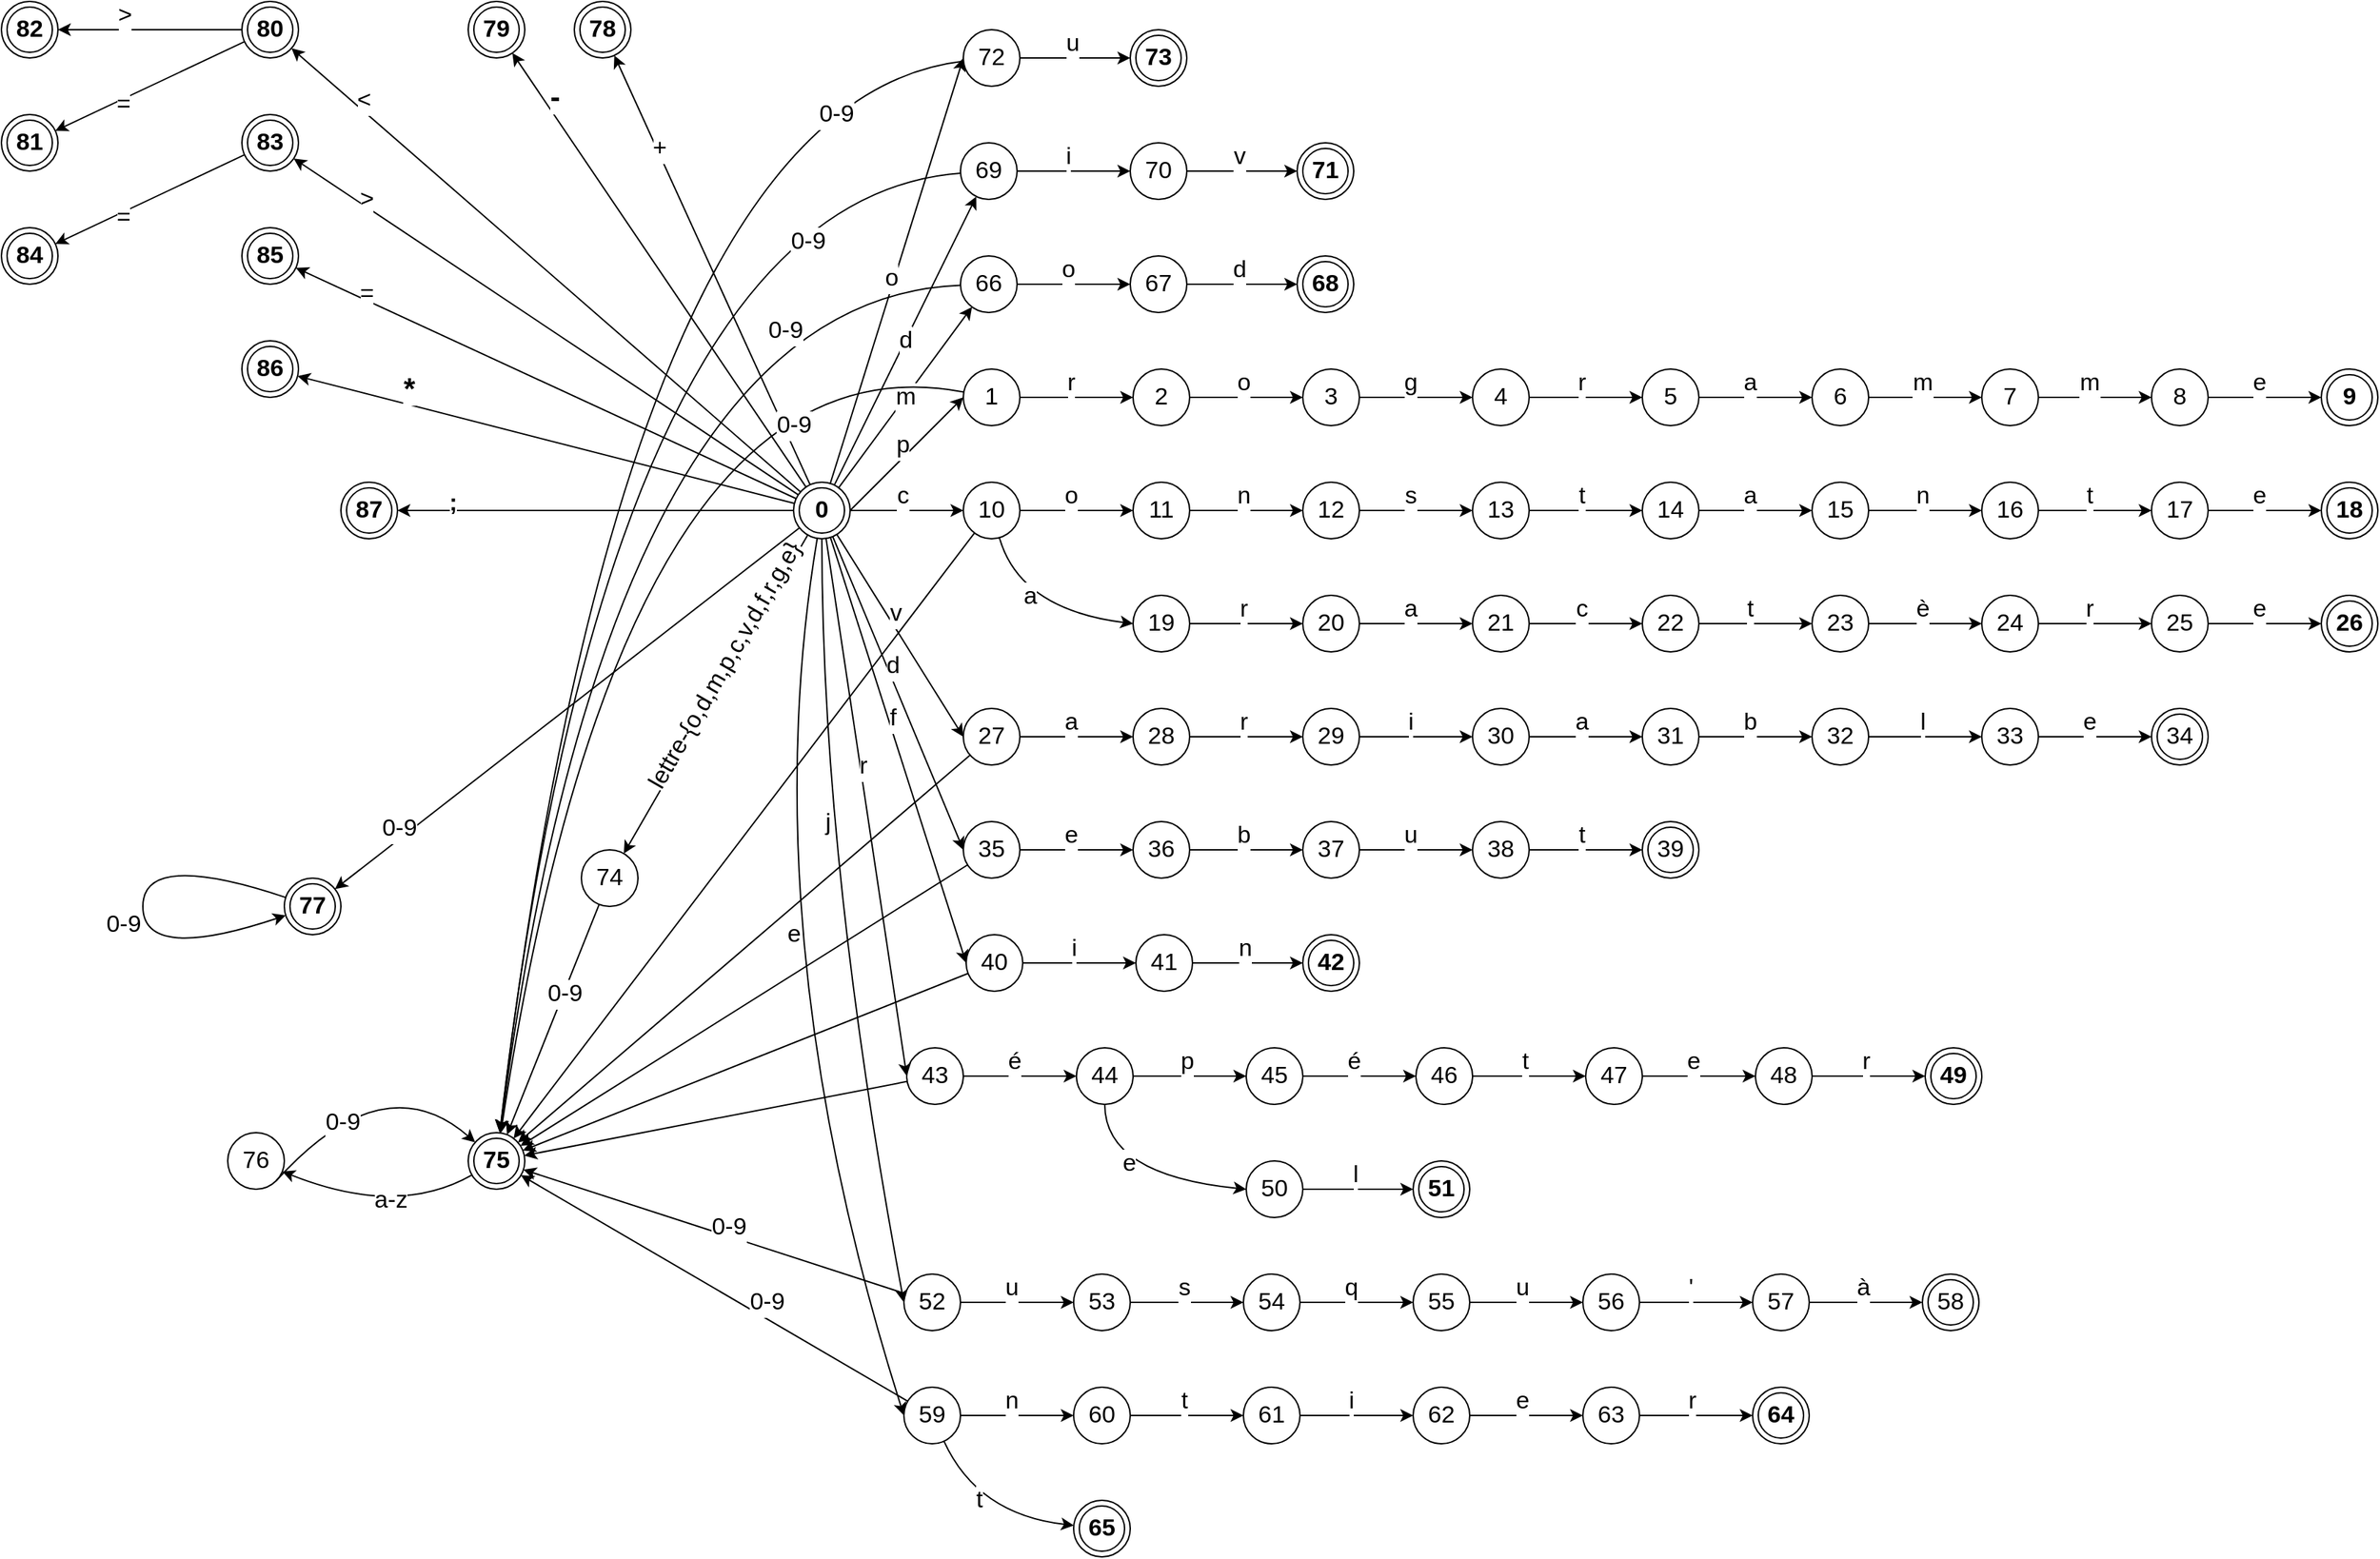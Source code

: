 <mxfile version="25.0.3">
  <diagram name="Page-1" id="1OBKafcn7vUaeqVtVAz-">
    <mxGraphModel dx="2283" dy="652" grid="1" gridSize="10" guides="1" tooltips="1" connect="1" arrows="1" fold="1" page="1" pageScale="1" pageWidth="850" pageHeight="1100" math="0" shadow="0">
      <root>
        <mxCell id="0" />
        <mxCell id="1" parent="0" />
        <mxCell id="J5Li6relta-b_0hQ9GDX-1" value="&lt;b&gt;0&lt;/b&gt;" style="ellipse;shape=doubleEllipse;whiteSpace=wrap;html=1;aspect=fixed;fontSize=17;" parent="1" vertex="1">
          <mxGeometry x="-290" y="340" width="40" height="40" as="geometry" />
        </mxCell>
        <mxCell id="J5Li6relta-b_0hQ9GDX-2" value="1" style="ellipse;whiteSpace=wrap;html=1;aspect=fixed;fontSize=17;" parent="1" vertex="1">
          <mxGeometry x="-170" y="260" width="40" height="40" as="geometry" />
        </mxCell>
        <mxCell id="J5Li6relta-b_0hQ9GDX-6" value="" style="curved=1;endArrow=classic;html=1;rounded=0;entryX=0;entryY=0.5;entryDx=0;entryDy=0;exitX=1;exitY=0.5;exitDx=0;exitDy=0;fontSize=17;" parent="1" source="J5Li6relta-b_0hQ9GDX-1" target="J5Li6relta-b_0hQ9GDX-2" edge="1">
          <mxGeometry width="50" height="50" relative="1" as="geometry">
            <mxPoint x="-320" y="450" as="sourcePoint" />
            <mxPoint x="-270" y="400" as="targetPoint" />
            <Array as="points" />
          </mxGeometry>
        </mxCell>
        <mxCell id="J5Li6relta-b_0hQ9GDX-14" value="&lt;font&gt;p&lt;/font&gt;" style="edgeLabel;html=1;align=center;verticalAlign=middle;resizable=0;points=[];fontSize=17;" parent="J5Li6relta-b_0hQ9GDX-6" vertex="1" connectable="0">
          <mxGeometry x="-0.087" relative="1" as="geometry">
            <mxPoint y="-10" as="offset" />
          </mxGeometry>
        </mxCell>
        <mxCell id="J5Li6relta-b_0hQ9GDX-10" value="2" style="ellipse;whiteSpace=wrap;html=1;aspect=fixed;fontSize=17;" parent="1" vertex="1">
          <mxGeometry x="-50" y="260" width="40" height="40" as="geometry" />
        </mxCell>
        <mxCell id="J5Li6relta-b_0hQ9GDX-11" value="" style="curved=1;endArrow=classic;html=1;rounded=0;entryX=0;entryY=0.5;entryDx=0;entryDy=0;exitX=1;exitY=0.5;exitDx=0;exitDy=0;fontSize=17;" parent="1" source="J5Li6relta-b_0hQ9GDX-2" target="J5Li6relta-b_0hQ9GDX-10" edge="1">
          <mxGeometry width="50" height="50" relative="1" as="geometry">
            <mxPoint x="-110" y="300" as="sourcePoint" />
            <mxPoint x="-120" y="320" as="targetPoint" />
            <Array as="points" />
          </mxGeometry>
        </mxCell>
        <mxCell id="J5Li6relta-b_0hQ9GDX-13" value="&lt;font&gt;r&lt;/font&gt;" style="edgeLabel;html=1;align=center;verticalAlign=middle;resizable=0;points=[];fontSize=17;" parent="J5Li6relta-b_0hQ9GDX-11" vertex="1" connectable="0">
          <mxGeometry x="-0.107" y="-1" relative="1" as="geometry">
            <mxPoint y="-11" as="offset" />
          </mxGeometry>
        </mxCell>
        <mxCell id="J5Li6relta-b_0hQ9GDX-20" value="3" style="ellipse;whiteSpace=wrap;html=1;aspect=fixed;fontSize=17;" parent="1" vertex="1">
          <mxGeometry x="70" y="260" width="40" height="40" as="geometry" />
        </mxCell>
        <mxCell id="J5Li6relta-b_0hQ9GDX-21" value="" style="curved=1;endArrow=classic;html=1;rounded=0;entryX=0;entryY=0.5;entryDx=0;entryDy=0;exitX=1;exitY=0.5;exitDx=0;exitDy=0;fontSize=17;" parent="1" target="J5Li6relta-b_0hQ9GDX-20" edge="1">
          <mxGeometry width="50" height="50" relative="1" as="geometry">
            <mxPoint x="-10" y="280" as="sourcePoint" />
            <mxPoint x="-30" y="320" as="targetPoint" />
            <Array as="points" />
          </mxGeometry>
        </mxCell>
        <mxCell id="J5Li6relta-b_0hQ9GDX-22" value="&lt;span&gt;o&lt;/span&gt;" style="edgeLabel;html=1;align=center;verticalAlign=middle;resizable=0;points=[];fontSize=17;" parent="J5Li6relta-b_0hQ9GDX-21" vertex="1" connectable="0">
          <mxGeometry x="-0.087" relative="1" as="geometry">
            <mxPoint x="1" y="-10" as="offset" />
          </mxGeometry>
        </mxCell>
        <mxCell id="J5Li6relta-b_0hQ9GDX-23" value="4" style="ellipse;whiteSpace=wrap;html=1;aspect=fixed;fontSize=17;" parent="1" vertex="1">
          <mxGeometry x="190" y="260" width="40" height="40" as="geometry" />
        </mxCell>
        <mxCell id="J5Li6relta-b_0hQ9GDX-24" value="" style="curved=1;endArrow=classic;html=1;rounded=0;entryX=0;entryY=0.5;entryDx=0;entryDy=0;exitX=1;exitY=0.5;exitDx=0;exitDy=0;fontSize=17;" parent="1" source="J5Li6relta-b_0hQ9GDX-20" target="J5Li6relta-b_0hQ9GDX-23" edge="1">
          <mxGeometry width="50" height="50" relative="1" as="geometry">
            <mxPoint x="130" y="300" as="sourcePoint" />
            <mxPoint x="120" y="320" as="targetPoint" />
            <Array as="points" />
          </mxGeometry>
        </mxCell>
        <mxCell id="J5Li6relta-b_0hQ9GDX-25" value="&lt;font&gt;g&lt;/font&gt;" style="edgeLabel;html=1;align=center;verticalAlign=middle;resizable=0;points=[];fontSize=17;" parent="J5Li6relta-b_0hQ9GDX-24" vertex="1" connectable="0">
          <mxGeometry x="-0.107" y="-1" relative="1" as="geometry">
            <mxPoint y="-11" as="offset" />
          </mxGeometry>
        </mxCell>
        <mxCell id="J5Li6relta-b_0hQ9GDX-27" value="5" style="ellipse;whiteSpace=wrap;html=1;aspect=fixed;fontSize=17;" parent="1" vertex="1">
          <mxGeometry x="310" y="260" width="40" height="40" as="geometry" />
        </mxCell>
        <mxCell id="J5Li6relta-b_0hQ9GDX-28" value="" style="curved=1;endArrow=classic;html=1;rounded=0;entryX=0;entryY=0.5;entryDx=0;entryDy=0;fontSize=17;" parent="1" source="J5Li6relta-b_0hQ9GDX-23" target="J5Li6relta-b_0hQ9GDX-27" edge="1">
          <mxGeometry width="50" height="50" relative="1" as="geometry">
            <mxPoint x="230" y="280" as="sourcePoint" />
            <mxPoint x="210" y="320" as="targetPoint" />
            <Array as="points" />
          </mxGeometry>
        </mxCell>
        <mxCell id="J5Li6relta-b_0hQ9GDX-29" value="r" style="edgeLabel;html=1;align=center;verticalAlign=middle;resizable=0;points=[];fontSize=17;" parent="J5Li6relta-b_0hQ9GDX-28" vertex="1" connectable="0">
          <mxGeometry x="-0.087" relative="1" as="geometry">
            <mxPoint y="-10" as="offset" />
          </mxGeometry>
        </mxCell>
        <mxCell id="J5Li6relta-b_0hQ9GDX-30" value="6" style="ellipse;whiteSpace=wrap;html=1;aspect=fixed;fontSize=17;" parent="1" vertex="1">
          <mxGeometry x="430" y="260" width="40" height="40" as="geometry" />
        </mxCell>
        <mxCell id="J5Li6relta-b_0hQ9GDX-31" value="" style="curved=1;endArrow=classic;html=1;rounded=0;entryX=0;entryY=0.5;entryDx=0;entryDy=0;exitX=1;exitY=0.5;exitDx=0;exitDy=0;fontSize=17;" parent="1" source="J5Li6relta-b_0hQ9GDX-27" target="J5Li6relta-b_0hQ9GDX-30" edge="1">
          <mxGeometry width="50" height="50" relative="1" as="geometry">
            <mxPoint x="370" y="300" as="sourcePoint" />
            <mxPoint x="360" y="320" as="targetPoint" />
            <Array as="points" />
          </mxGeometry>
        </mxCell>
        <mxCell id="J5Li6relta-b_0hQ9GDX-32" value="a" style="edgeLabel;html=1;align=center;verticalAlign=middle;resizable=0;points=[];fontSize=17;" parent="J5Li6relta-b_0hQ9GDX-31" vertex="1" connectable="0">
          <mxGeometry x="-0.107" y="-1" relative="1" as="geometry">
            <mxPoint y="-11" as="offset" />
          </mxGeometry>
        </mxCell>
        <mxCell id="J5Li6relta-b_0hQ9GDX-33" value="7" style="ellipse;whiteSpace=wrap;html=1;aspect=fixed;fontSize=17;" parent="1" vertex="1">
          <mxGeometry x="550" y="260" width="40" height="40" as="geometry" />
        </mxCell>
        <mxCell id="J5Li6relta-b_0hQ9GDX-34" value="" style="curved=1;endArrow=classic;html=1;rounded=0;entryX=0;entryY=0.5;entryDx=0;entryDy=0;exitX=1;exitY=0.5;exitDx=0;exitDy=0;fontSize=17;" parent="1" target="J5Li6relta-b_0hQ9GDX-33" edge="1">
          <mxGeometry width="50" height="50" relative="1" as="geometry">
            <mxPoint x="470" y="280" as="sourcePoint" />
            <mxPoint x="450" y="320" as="targetPoint" />
            <Array as="points" />
          </mxGeometry>
        </mxCell>
        <mxCell id="J5Li6relta-b_0hQ9GDX-35" value="m" style="edgeLabel;html=1;align=center;verticalAlign=middle;resizable=0;points=[];fontSize=17;" parent="J5Li6relta-b_0hQ9GDX-34" vertex="1" connectable="0">
          <mxGeometry x="-0.087" relative="1" as="geometry">
            <mxPoint x="1" y="-10" as="offset" />
          </mxGeometry>
        </mxCell>
        <mxCell id="J5Li6relta-b_0hQ9GDX-36" value="8" style="ellipse;whiteSpace=wrap;html=1;aspect=fixed;fontSize=17;" parent="1" vertex="1">
          <mxGeometry x="670" y="260" width="40" height="40" as="geometry" />
        </mxCell>
        <mxCell id="J5Li6relta-b_0hQ9GDX-37" value="" style="curved=1;endArrow=classic;html=1;rounded=0;entryX=0;entryY=0.5;entryDx=0;entryDy=0;exitX=1;exitY=0.5;exitDx=0;exitDy=0;fontSize=17;" parent="1" source="J5Li6relta-b_0hQ9GDX-33" target="J5Li6relta-b_0hQ9GDX-36" edge="1">
          <mxGeometry width="50" height="50" relative="1" as="geometry">
            <mxPoint x="610" y="300" as="sourcePoint" />
            <mxPoint x="600" y="320" as="targetPoint" />
            <Array as="points" />
          </mxGeometry>
        </mxCell>
        <mxCell id="J5Li6relta-b_0hQ9GDX-38" value="m" style="edgeLabel;html=1;align=center;verticalAlign=middle;resizable=0;points=[];fontSize=17;" parent="J5Li6relta-b_0hQ9GDX-37" vertex="1" connectable="0">
          <mxGeometry x="-0.107" y="-1" relative="1" as="geometry">
            <mxPoint y="-11" as="offset" />
          </mxGeometry>
        </mxCell>
        <mxCell id="J5Li6relta-b_0hQ9GDX-40" value="" style="curved=1;endArrow=classic;html=1;rounded=0;fontSize=17;" parent="1" source="J5Li6relta-b_0hQ9GDX-36" target="J5Li6relta-b_0hQ9GDX-42" edge="1">
          <mxGeometry width="50" height="50" relative="1" as="geometry">
            <mxPoint x="710" y="280" as="sourcePoint" />
            <mxPoint x="790.0" y="280" as="targetPoint" />
            <Array as="points" />
          </mxGeometry>
        </mxCell>
        <mxCell id="J5Li6relta-b_0hQ9GDX-41" value="e" style="edgeLabel;html=1;align=center;verticalAlign=middle;resizable=0;points=[];fontSize=17;" parent="J5Li6relta-b_0hQ9GDX-40" vertex="1" connectable="0">
          <mxGeometry x="-0.107" y="-1" relative="1" as="geometry">
            <mxPoint y="-11" as="offset" />
          </mxGeometry>
        </mxCell>
        <mxCell id="J5Li6relta-b_0hQ9GDX-42" value="9" style="ellipse;shape=doubleEllipse;whiteSpace=wrap;html=1;aspect=fixed;fontStyle=1;fontSize=17;" parent="1" vertex="1">
          <mxGeometry x="790" y="260" width="40" height="40" as="geometry" />
        </mxCell>
        <mxCell id="J5Li6relta-b_0hQ9GDX-45" value="10" style="ellipse;whiteSpace=wrap;html=1;aspect=fixed;fontSize=17;" parent="1" vertex="1">
          <mxGeometry x="-170" y="340" width="40" height="40" as="geometry" />
        </mxCell>
        <mxCell id="J5Li6relta-b_0hQ9GDX-46" value="" style="curved=1;endArrow=classic;html=1;rounded=0;entryX=0;entryY=0.5;entryDx=0;entryDy=0;fontSize=17;" parent="1" source="J5Li6relta-b_0hQ9GDX-1" target="J5Li6relta-b_0hQ9GDX-45" edge="1">
          <mxGeometry width="50" height="50" relative="1" as="geometry">
            <mxPoint x="-250" y="440" as="sourcePoint" />
            <mxPoint x="-270" y="480" as="targetPoint" />
            <Array as="points" />
          </mxGeometry>
        </mxCell>
        <mxCell id="J5Li6relta-b_0hQ9GDX-47" value="c" style="edgeLabel;html=1;align=center;verticalAlign=middle;resizable=0;points=[];fontSize=17;" parent="J5Li6relta-b_0hQ9GDX-46" vertex="1" connectable="0">
          <mxGeometry x="-0.087" relative="1" as="geometry">
            <mxPoint y="-10" as="offset" />
          </mxGeometry>
        </mxCell>
        <mxCell id="J5Li6relta-b_0hQ9GDX-48" value="11" style="ellipse;whiteSpace=wrap;html=1;aspect=fixed;fontSize=17;" parent="1" vertex="1">
          <mxGeometry x="-50" y="340" width="40" height="40" as="geometry" />
        </mxCell>
        <mxCell id="J5Li6relta-b_0hQ9GDX-49" value="" style="curved=1;endArrow=classic;html=1;rounded=0;entryX=0;entryY=0.5;entryDx=0;entryDy=0;exitX=1;exitY=0.5;exitDx=0;exitDy=0;fontSize=17;" parent="1" source="J5Li6relta-b_0hQ9GDX-45" target="J5Li6relta-b_0hQ9GDX-48" edge="1">
          <mxGeometry width="50" height="50" relative="1" as="geometry">
            <mxPoint x="-110" y="380" as="sourcePoint" />
            <mxPoint x="-120" y="400" as="targetPoint" />
            <Array as="points" />
          </mxGeometry>
        </mxCell>
        <mxCell id="J5Li6relta-b_0hQ9GDX-50" value="o" style="edgeLabel;html=1;align=center;verticalAlign=middle;resizable=0;points=[];fontSize=17;" parent="J5Li6relta-b_0hQ9GDX-49" vertex="1" connectable="0">
          <mxGeometry x="-0.107" y="-1" relative="1" as="geometry">
            <mxPoint y="-11" as="offset" />
          </mxGeometry>
        </mxCell>
        <mxCell id="J5Li6relta-b_0hQ9GDX-51" value="12" style="ellipse;whiteSpace=wrap;html=1;aspect=fixed;fontSize=17;" parent="1" vertex="1">
          <mxGeometry x="70" y="340" width="40" height="40" as="geometry" />
        </mxCell>
        <mxCell id="J5Li6relta-b_0hQ9GDX-52" value="" style="curved=1;endArrow=classic;html=1;rounded=0;entryX=0;entryY=0.5;entryDx=0;entryDy=0;exitX=1;exitY=0.5;exitDx=0;exitDy=0;fontSize=17;" parent="1" target="J5Li6relta-b_0hQ9GDX-51" edge="1">
          <mxGeometry width="50" height="50" relative="1" as="geometry">
            <mxPoint x="-10" y="360" as="sourcePoint" />
            <mxPoint x="-30" y="400" as="targetPoint" />
            <Array as="points" />
          </mxGeometry>
        </mxCell>
        <mxCell id="J5Li6relta-b_0hQ9GDX-53" value="n" style="edgeLabel;html=1;align=center;verticalAlign=middle;resizable=0;points=[];fontSize=17;" parent="J5Li6relta-b_0hQ9GDX-52" vertex="1" connectable="0">
          <mxGeometry x="-0.087" relative="1" as="geometry">
            <mxPoint x="1" y="-10" as="offset" />
          </mxGeometry>
        </mxCell>
        <mxCell id="J5Li6relta-b_0hQ9GDX-54" value="13" style="ellipse;whiteSpace=wrap;html=1;aspect=fixed;fontSize=17;" parent="1" vertex="1">
          <mxGeometry x="190" y="340" width="40" height="40" as="geometry" />
        </mxCell>
        <mxCell id="J5Li6relta-b_0hQ9GDX-55" value="" style="curved=1;endArrow=classic;html=1;rounded=0;entryX=0;entryY=0.5;entryDx=0;entryDy=0;exitX=1;exitY=0.5;exitDx=0;exitDy=0;fontSize=17;" parent="1" source="J5Li6relta-b_0hQ9GDX-51" target="J5Li6relta-b_0hQ9GDX-54" edge="1">
          <mxGeometry width="50" height="50" relative="1" as="geometry">
            <mxPoint x="130" y="380" as="sourcePoint" />
            <mxPoint x="120" y="400" as="targetPoint" />
            <Array as="points" />
          </mxGeometry>
        </mxCell>
        <mxCell id="J5Li6relta-b_0hQ9GDX-56" value="s" style="edgeLabel;html=1;align=center;verticalAlign=middle;resizable=0;points=[];fontSize=17;" parent="J5Li6relta-b_0hQ9GDX-55" vertex="1" connectable="0">
          <mxGeometry x="-0.107" y="-1" relative="1" as="geometry">
            <mxPoint y="-11" as="offset" />
          </mxGeometry>
        </mxCell>
        <mxCell id="J5Li6relta-b_0hQ9GDX-57" value="14" style="ellipse;whiteSpace=wrap;html=1;aspect=fixed;fontSize=17;" parent="1" vertex="1">
          <mxGeometry x="310" y="340" width="40" height="40" as="geometry" />
        </mxCell>
        <mxCell id="J5Li6relta-b_0hQ9GDX-58" value="" style="curved=1;endArrow=classic;html=1;rounded=0;entryX=0;entryY=0.5;entryDx=0;entryDy=0;fontSize=17;" parent="1" source="J5Li6relta-b_0hQ9GDX-54" target="J5Li6relta-b_0hQ9GDX-57" edge="1">
          <mxGeometry width="50" height="50" relative="1" as="geometry">
            <mxPoint x="230" y="360" as="sourcePoint" />
            <mxPoint x="210" y="400" as="targetPoint" />
            <Array as="points" />
          </mxGeometry>
        </mxCell>
        <mxCell id="J5Li6relta-b_0hQ9GDX-59" value="t" style="edgeLabel;html=1;align=center;verticalAlign=middle;resizable=0;points=[];fontSize=17;" parent="J5Li6relta-b_0hQ9GDX-58" vertex="1" connectable="0">
          <mxGeometry x="-0.087" relative="1" as="geometry">
            <mxPoint y="-10" as="offset" />
          </mxGeometry>
        </mxCell>
        <mxCell id="J5Li6relta-b_0hQ9GDX-60" value="15" style="ellipse;whiteSpace=wrap;html=1;aspect=fixed;fontSize=17;" parent="1" vertex="1">
          <mxGeometry x="430" y="340" width="40" height="40" as="geometry" />
        </mxCell>
        <mxCell id="J5Li6relta-b_0hQ9GDX-61" value="" style="curved=1;endArrow=classic;html=1;rounded=0;entryX=0;entryY=0.5;entryDx=0;entryDy=0;exitX=1;exitY=0.5;exitDx=0;exitDy=0;fontSize=17;" parent="1" source="J5Li6relta-b_0hQ9GDX-57" target="J5Li6relta-b_0hQ9GDX-60" edge="1">
          <mxGeometry width="50" height="50" relative="1" as="geometry">
            <mxPoint x="370" y="380" as="sourcePoint" />
            <mxPoint x="360" y="400" as="targetPoint" />
            <Array as="points" />
          </mxGeometry>
        </mxCell>
        <mxCell id="J5Li6relta-b_0hQ9GDX-62" value="a" style="edgeLabel;html=1;align=center;verticalAlign=middle;resizable=0;points=[];fontSize=17;" parent="J5Li6relta-b_0hQ9GDX-61" vertex="1" connectable="0">
          <mxGeometry x="-0.107" y="-1" relative="1" as="geometry">
            <mxPoint y="-11" as="offset" />
          </mxGeometry>
        </mxCell>
        <mxCell id="J5Li6relta-b_0hQ9GDX-63" value="16" style="ellipse;whiteSpace=wrap;html=1;aspect=fixed;fontSize=17;" parent="1" vertex="1">
          <mxGeometry x="550" y="340" width="40" height="40" as="geometry" />
        </mxCell>
        <mxCell id="J5Li6relta-b_0hQ9GDX-64" value="" style="curved=1;endArrow=classic;html=1;rounded=0;entryX=0;entryY=0.5;entryDx=0;entryDy=0;exitX=1;exitY=0.5;exitDx=0;exitDy=0;fontSize=17;" parent="1" target="J5Li6relta-b_0hQ9GDX-63" edge="1">
          <mxGeometry width="50" height="50" relative="1" as="geometry">
            <mxPoint x="470" y="360" as="sourcePoint" />
            <mxPoint x="450" y="400" as="targetPoint" />
            <Array as="points" />
          </mxGeometry>
        </mxCell>
        <mxCell id="J5Li6relta-b_0hQ9GDX-65" value="n" style="edgeLabel;html=1;align=center;verticalAlign=middle;resizable=0;points=[];fontSize=17;" parent="J5Li6relta-b_0hQ9GDX-64" vertex="1" connectable="0">
          <mxGeometry x="-0.087" relative="1" as="geometry">
            <mxPoint x="1" y="-10" as="offset" />
          </mxGeometry>
        </mxCell>
        <mxCell id="J5Li6relta-b_0hQ9GDX-66" value="17" style="ellipse;whiteSpace=wrap;html=1;aspect=fixed;fontSize=17;" parent="1" vertex="1">
          <mxGeometry x="670" y="340" width="40" height="40" as="geometry" />
        </mxCell>
        <mxCell id="J5Li6relta-b_0hQ9GDX-67" value="" style="curved=1;endArrow=classic;html=1;rounded=0;entryX=0;entryY=0.5;entryDx=0;entryDy=0;exitX=1;exitY=0.5;exitDx=0;exitDy=0;fontSize=17;" parent="1" source="J5Li6relta-b_0hQ9GDX-63" target="J5Li6relta-b_0hQ9GDX-66" edge="1">
          <mxGeometry width="50" height="50" relative="1" as="geometry">
            <mxPoint x="610" y="380" as="sourcePoint" />
            <mxPoint x="600" y="400" as="targetPoint" />
            <Array as="points" />
          </mxGeometry>
        </mxCell>
        <mxCell id="J5Li6relta-b_0hQ9GDX-68" value="t" style="edgeLabel;html=1;align=center;verticalAlign=middle;resizable=0;points=[];fontSize=17;" parent="J5Li6relta-b_0hQ9GDX-67" vertex="1" connectable="0">
          <mxGeometry x="-0.107" y="-1" relative="1" as="geometry">
            <mxPoint y="-11" as="offset" />
          </mxGeometry>
        </mxCell>
        <mxCell id="J5Li6relta-b_0hQ9GDX-69" value="" style="curved=1;endArrow=classic;html=1;rounded=0;fontSize=17;" parent="1" source="J5Li6relta-b_0hQ9GDX-66" target="J5Li6relta-b_0hQ9GDX-71" edge="1">
          <mxGeometry width="50" height="50" relative="1" as="geometry">
            <mxPoint x="710" y="360" as="sourcePoint" />
            <mxPoint x="790.0" y="360" as="targetPoint" />
            <Array as="points" />
          </mxGeometry>
        </mxCell>
        <mxCell id="J5Li6relta-b_0hQ9GDX-70" value="e" style="edgeLabel;html=1;align=center;verticalAlign=middle;resizable=0;points=[];fontSize=17;" parent="J5Li6relta-b_0hQ9GDX-69" vertex="1" connectable="0">
          <mxGeometry x="-0.107" y="-1" relative="1" as="geometry">
            <mxPoint y="-11" as="offset" />
          </mxGeometry>
        </mxCell>
        <mxCell id="J5Li6relta-b_0hQ9GDX-71" value="18" style="ellipse;shape=doubleEllipse;whiteSpace=wrap;html=1;aspect=fixed;fontStyle=1;fontSize=17;" parent="1" vertex="1">
          <mxGeometry x="790" y="340" width="40" height="40" as="geometry" />
        </mxCell>
        <mxCell id="J5Li6relta-b_0hQ9GDX-72" value="27" style="ellipse;whiteSpace=wrap;html=1;aspect=fixed;fontSize=17;" parent="1" vertex="1">
          <mxGeometry x="-170" y="500" width="40" height="40" as="geometry" />
        </mxCell>
        <mxCell id="J5Li6relta-b_0hQ9GDX-73" value="" style="curved=1;endArrow=classic;html=1;rounded=0;entryX=0;entryY=0.5;entryDx=0;entryDy=0;fontSize=17;" parent="1" source="J5Li6relta-b_0hQ9GDX-1" target="J5Li6relta-b_0hQ9GDX-72" edge="1">
          <mxGeometry width="50" height="50" relative="1" as="geometry">
            <mxPoint x="-250" y="520" as="sourcePoint" />
            <mxPoint x="-270" y="560" as="targetPoint" />
            <Array as="points" />
          </mxGeometry>
        </mxCell>
        <mxCell id="J5Li6relta-b_0hQ9GDX-74" value="v" style="edgeLabel;html=1;align=center;verticalAlign=middle;resizable=0;points=[];fontSize=17;" parent="J5Li6relta-b_0hQ9GDX-73" vertex="1" connectable="0">
          <mxGeometry x="-0.087" relative="1" as="geometry">
            <mxPoint y="-10" as="offset" />
          </mxGeometry>
        </mxCell>
        <mxCell id="J5Li6relta-b_0hQ9GDX-75" value="28" style="ellipse;whiteSpace=wrap;html=1;aspect=fixed;fontSize=17;" parent="1" vertex="1">
          <mxGeometry x="-50" y="500" width="40" height="40" as="geometry" />
        </mxCell>
        <mxCell id="J5Li6relta-b_0hQ9GDX-76" value="" style="curved=1;endArrow=classic;html=1;rounded=0;entryX=0;entryY=0.5;entryDx=0;entryDy=0;exitX=1;exitY=0.5;exitDx=0;exitDy=0;fontSize=17;" parent="1" source="J5Li6relta-b_0hQ9GDX-72" target="J5Li6relta-b_0hQ9GDX-75" edge="1">
          <mxGeometry width="50" height="50" relative="1" as="geometry">
            <mxPoint x="-110" y="540" as="sourcePoint" />
            <mxPoint x="-120" y="560" as="targetPoint" />
            <Array as="points" />
          </mxGeometry>
        </mxCell>
        <mxCell id="J5Li6relta-b_0hQ9GDX-77" value="a" style="edgeLabel;html=1;align=center;verticalAlign=middle;resizable=0;points=[];fontSize=17;" parent="J5Li6relta-b_0hQ9GDX-76" vertex="1" connectable="0">
          <mxGeometry x="-0.107" y="-1" relative="1" as="geometry">
            <mxPoint y="-11" as="offset" />
          </mxGeometry>
        </mxCell>
        <mxCell id="J5Li6relta-b_0hQ9GDX-78" value="29" style="ellipse;whiteSpace=wrap;html=1;aspect=fixed;fontSize=17;" parent="1" vertex="1">
          <mxGeometry x="70" y="500" width="40" height="40" as="geometry" />
        </mxCell>
        <mxCell id="J5Li6relta-b_0hQ9GDX-79" value="" style="curved=1;endArrow=classic;html=1;rounded=0;entryX=0;entryY=0.5;entryDx=0;entryDy=0;exitX=1;exitY=0.5;exitDx=0;exitDy=0;fontSize=17;" parent="1" target="J5Li6relta-b_0hQ9GDX-78" edge="1">
          <mxGeometry width="50" height="50" relative="1" as="geometry">
            <mxPoint x="-10" y="520" as="sourcePoint" />
            <mxPoint x="-30" y="560" as="targetPoint" />
            <Array as="points" />
          </mxGeometry>
        </mxCell>
        <mxCell id="J5Li6relta-b_0hQ9GDX-80" value="r" style="edgeLabel;html=1;align=center;verticalAlign=middle;resizable=0;points=[];fontSize=17;" parent="J5Li6relta-b_0hQ9GDX-79" vertex="1" connectable="0">
          <mxGeometry x="-0.087" relative="1" as="geometry">
            <mxPoint x="1" y="-10" as="offset" />
          </mxGeometry>
        </mxCell>
        <mxCell id="J5Li6relta-b_0hQ9GDX-81" value="30" style="ellipse;whiteSpace=wrap;html=1;aspect=fixed;fontSize=17;" parent="1" vertex="1">
          <mxGeometry x="190" y="500" width="40" height="40" as="geometry" />
        </mxCell>
        <mxCell id="J5Li6relta-b_0hQ9GDX-82" value="" style="curved=1;endArrow=classic;html=1;rounded=0;entryX=0;entryY=0.5;entryDx=0;entryDy=0;exitX=1;exitY=0.5;exitDx=0;exitDy=0;fontSize=17;" parent="1" source="J5Li6relta-b_0hQ9GDX-78" target="J5Li6relta-b_0hQ9GDX-81" edge="1">
          <mxGeometry width="50" height="50" relative="1" as="geometry">
            <mxPoint x="130" y="540" as="sourcePoint" />
            <mxPoint x="120" y="560" as="targetPoint" />
            <Array as="points" />
          </mxGeometry>
        </mxCell>
        <mxCell id="J5Li6relta-b_0hQ9GDX-83" value="i" style="edgeLabel;html=1;align=center;verticalAlign=middle;resizable=0;points=[];fontSize=17;" parent="J5Li6relta-b_0hQ9GDX-82" vertex="1" connectable="0">
          <mxGeometry x="-0.107" y="-1" relative="1" as="geometry">
            <mxPoint y="-11" as="offset" />
          </mxGeometry>
        </mxCell>
        <mxCell id="J5Li6relta-b_0hQ9GDX-84" value="31" style="ellipse;whiteSpace=wrap;html=1;aspect=fixed;fontSize=17;" parent="1" vertex="1">
          <mxGeometry x="310" y="500" width="40" height="40" as="geometry" />
        </mxCell>
        <mxCell id="J5Li6relta-b_0hQ9GDX-85" value="" style="curved=1;endArrow=classic;html=1;rounded=0;entryX=0;entryY=0.5;entryDx=0;entryDy=0;fontSize=17;" parent="1" source="J5Li6relta-b_0hQ9GDX-81" target="J5Li6relta-b_0hQ9GDX-84" edge="1">
          <mxGeometry width="50" height="50" relative="1" as="geometry">
            <mxPoint x="230" y="520" as="sourcePoint" />
            <mxPoint x="210" y="560" as="targetPoint" />
            <Array as="points" />
          </mxGeometry>
        </mxCell>
        <mxCell id="J5Li6relta-b_0hQ9GDX-86" value="a" style="edgeLabel;html=1;align=center;verticalAlign=middle;resizable=0;points=[];fontSize=17;" parent="J5Li6relta-b_0hQ9GDX-85" vertex="1" connectable="0">
          <mxGeometry x="-0.087" relative="1" as="geometry">
            <mxPoint y="-10" as="offset" />
          </mxGeometry>
        </mxCell>
        <mxCell id="J5Li6relta-b_0hQ9GDX-87" value="32" style="ellipse;whiteSpace=wrap;html=1;aspect=fixed;fontSize=17;" parent="1" vertex="1">
          <mxGeometry x="430" y="500" width="40" height="40" as="geometry" />
        </mxCell>
        <mxCell id="J5Li6relta-b_0hQ9GDX-88" value="" style="curved=1;endArrow=classic;html=1;rounded=0;entryX=0;entryY=0.5;entryDx=0;entryDy=0;exitX=1;exitY=0.5;exitDx=0;exitDy=0;fontSize=17;" parent="1" source="J5Li6relta-b_0hQ9GDX-84" target="J5Li6relta-b_0hQ9GDX-87" edge="1">
          <mxGeometry width="50" height="50" relative="1" as="geometry">
            <mxPoint x="370" y="540" as="sourcePoint" />
            <mxPoint x="360" y="560" as="targetPoint" />
            <Array as="points" />
          </mxGeometry>
        </mxCell>
        <mxCell id="J5Li6relta-b_0hQ9GDX-89" value="b" style="edgeLabel;html=1;align=center;verticalAlign=middle;resizable=0;points=[];fontSize=17;" parent="J5Li6relta-b_0hQ9GDX-88" vertex="1" connectable="0">
          <mxGeometry x="-0.107" y="-1" relative="1" as="geometry">
            <mxPoint y="-11" as="offset" />
          </mxGeometry>
        </mxCell>
        <mxCell id="J5Li6relta-b_0hQ9GDX-90" value="33" style="ellipse;whiteSpace=wrap;html=1;aspect=fixed;fontSize=17;" parent="1" vertex="1">
          <mxGeometry x="550" y="500" width="40" height="40" as="geometry" />
        </mxCell>
        <mxCell id="J5Li6relta-b_0hQ9GDX-91" value="" style="curved=1;endArrow=classic;html=1;rounded=0;entryX=0;entryY=0.5;entryDx=0;entryDy=0;exitX=1;exitY=0.5;exitDx=0;exitDy=0;fontSize=17;" parent="1" target="J5Li6relta-b_0hQ9GDX-90" edge="1">
          <mxGeometry width="50" height="50" relative="1" as="geometry">
            <mxPoint x="470" y="520" as="sourcePoint" />
            <mxPoint x="450" y="560" as="targetPoint" />
            <Array as="points" />
          </mxGeometry>
        </mxCell>
        <mxCell id="J5Li6relta-b_0hQ9GDX-92" value="l" style="edgeLabel;html=1;align=center;verticalAlign=middle;resizable=0;points=[];fontSize=17;" parent="J5Li6relta-b_0hQ9GDX-91" vertex="1" connectable="0">
          <mxGeometry x="-0.087" relative="1" as="geometry">
            <mxPoint x="1" y="-10" as="offset" />
          </mxGeometry>
        </mxCell>
        <mxCell id="J5Li6relta-b_0hQ9GDX-94" value="" style="curved=1;endArrow=classic;html=1;rounded=0;exitX=1;exitY=0.5;exitDx=0;exitDy=0;fontSize=17;" parent="1" source="J5Li6relta-b_0hQ9GDX-90" target="J5Li6relta-b_0hQ9GDX-98" edge="1">
          <mxGeometry width="50" height="50" relative="1" as="geometry">
            <mxPoint x="610" y="540" as="sourcePoint" />
            <mxPoint x="670" y="520" as="targetPoint" />
            <Array as="points" />
          </mxGeometry>
        </mxCell>
        <mxCell id="J5Li6relta-b_0hQ9GDX-95" value="e" style="edgeLabel;html=1;align=center;verticalAlign=middle;resizable=0;points=[];fontSize=17;" parent="J5Li6relta-b_0hQ9GDX-94" vertex="1" connectable="0">
          <mxGeometry x="-0.107" y="-1" relative="1" as="geometry">
            <mxPoint y="-11" as="offset" />
          </mxGeometry>
        </mxCell>
        <mxCell id="J5Li6relta-b_0hQ9GDX-98" value="34" style="ellipse;shape=doubleEllipse;whiteSpace=wrap;html=1;aspect=fixed;fontSize=17;" parent="1" vertex="1">
          <mxGeometry x="670" y="500" width="40" height="40" as="geometry" />
        </mxCell>
        <mxCell id="J5Li6relta-b_0hQ9GDX-99" value="35" style="ellipse;whiteSpace=wrap;html=1;aspect=fixed;fontSize=17;" parent="1" vertex="1">
          <mxGeometry x="-170" y="580" width="40" height="40" as="geometry" />
        </mxCell>
        <mxCell id="J5Li6relta-b_0hQ9GDX-100" value="" style="curved=1;endArrow=classic;html=1;rounded=0;entryX=0;entryY=0.5;entryDx=0;entryDy=0;fontSize=17;" parent="1" source="J5Li6relta-b_0hQ9GDX-1" target="J5Li6relta-b_0hQ9GDX-99" edge="1">
          <mxGeometry width="50" height="50" relative="1" as="geometry">
            <mxPoint x="-256" y="534" as="sourcePoint" />
            <mxPoint x="-270" y="640" as="targetPoint" />
          </mxGeometry>
        </mxCell>
        <mxCell id="J5Li6relta-b_0hQ9GDX-101" value="d" style="edgeLabel;html=1;align=center;verticalAlign=middle;resizable=0;points=[];fontSize=17;" parent="J5Li6relta-b_0hQ9GDX-100" vertex="1" connectable="0">
          <mxGeometry x="-0.087" relative="1" as="geometry">
            <mxPoint y="-10" as="offset" />
          </mxGeometry>
        </mxCell>
        <mxCell id="J5Li6relta-b_0hQ9GDX-102" value="36" style="ellipse;whiteSpace=wrap;html=1;aspect=fixed;fontSize=17;" parent="1" vertex="1">
          <mxGeometry x="-50" y="580" width="40" height="40" as="geometry" />
        </mxCell>
        <mxCell id="J5Li6relta-b_0hQ9GDX-103" value="" style="curved=1;endArrow=classic;html=1;rounded=0;entryX=0;entryY=0.5;entryDx=0;entryDy=0;exitX=1;exitY=0.5;exitDx=0;exitDy=0;fontSize=17;" parent="1" source="J5Li6relta-b_0hQ9GDX-99" target="J5Li6relta-b_0hQ9GDX-102" edge="1">
          <mxGeometry width="50" height="50" relative="1" as="geometry">
            <mxPoint x="-110" y="620" as="sourcePoint" />
            <mxPoint x="-120" y="640" as="targetPoint" />
            <Array as="points" />
          </mxGeometry>
        </mxCell>
        <mxCell id="J5Li6relta-b_0hQ9GDX-104" value="e" style="edgeLabel;html=1;align=center;verticalAlign=middle;resizable=0;points=[];fontSize=17;" parent="J5Li6relta-b_0hQ9GDX-103" vertex="1" connectable="0">
          <mxGeometry x="-0.107" y="-1" relative="1" as="geometry">
            <mxPoint y="-11" as="offset" />
          </mxGeometry>
        </mxCell>
        <mxCell id="J5Li6relta-b_0hQ9GDX-105" value="37" style="ellipse;whiteSpace=wrap;html=1;aspect=fixed;fontSize=17;" parent="1" vertex="1">
          <mxGeometry x="70" y="580" width="40" height="40" as="geometry" />
        </mxCell>
        <mxCell id="J5Li6relta-b_0hQ9GDX-106" value="" style="curved=1;endArrow=classic;html=1;rounded=0;entryX=0;entryY=0.5;entryDx=0;entryDy=0;exitX=1;exitY=0.5;exitDx=0;exitDy=0;fontSize=17;" parent="1" target="J5Li6relta-b_0hQ9GDX-105" edge="1">
          <mxGeometry width="50" height="50" relative="1" as="geometry">
            <mxPoint x="-10" y="600" as="sourcePoint" />
            <mxPoint x="-30" y="640" as="targetPoint" />
            <Array as="points" />
          </mxGeometry>
        </mxCell>
        <mxCell id="J5Li6relta-b_0hQ9GDX-107" value="b" style="edgeLabel;html=1;align=center;verticalAlign=middle;resizable=0;points=[];fontSize=17;" parent="J5Li6relta-b_0hQ9GDX-106" vertex="1" connectable="0">
          <mxGeometry x="-0.087" relative="1" as="geometry">
            <mxPoint x="1" y="-10" as="offset" />
          </mxGeometry>
        </mxCell>
        <mxCell id="J5Li6relta-b_0hQ9GDX-108" value="38" style="ellipse;whiteSpace=wrap;html=1;aspect=fixed;fontSize=17;" parent="1" vertex="1">
          <mxGeometry x="190" y="580" width="40" height="40" as="geometry" />
        </mxCell>
        <mxCell id="J5Li6relta-b_0hQ9GDX-109" value="" style="curved=1;endArrow=classic;html=1;rounded=0;entryX=0;entryY=0.5;entryDx=0;entryDy=0;exitX=1;exitY=0.5;exitDx=0;exitDy=0;fontSize=17;" parent="1" source="J5Li6relta-b_0hQ9GDX-105" target="J5Li6relta-b_0hQ9GDX-108" edge="1">
          <mxGeometry width="50" height="50" relative="1" as="geometry">
            <mxPoint x="130" y="620" as="sourcePoint" />
            <mxPoint x="120" y="640" as="targetPoint" />
            <Array as="points" />
          </mxGeometry>
        </mxCell>
        <mxCell id="J5Li6relta-b_0hQ9GDX-110" value="u" style="edgeLabel;html=1;align=center;verticalAlign=middle;resizable=0;points=[];fontSize=17;" parent="J5Li6relta-b_0hQ9GDX-109" vertex="1" connectable="0">
          <mxGeometry x="-0.107" y="-1" relative="1" as="geometry">
            <mxPoint y="-11" as="offset" />
          </mxGeometry>
        </mxCell>
        <mxCell id="J5Li6relta-b_0hQ9GDX-112" value="" style="curved=1;endArrow=classic;html=1;rounded=0;fontSize=17;" parent="1" source="J5Li6relta-b_0hQ9GDX-108" target="J5Li6relta-b_0hQ9GDX-125" edge="1">
          <mxGeometry width="50" height="50" relative="1" as="geometry">
            <mxPoint x="230" y="600" as="sourcePoint" />
            <mxPoint x="310" y="600" as="targetPoint" />
            <Array as="points" />
          </mxGeometry>
        </mxCell>
        <mxCell id="J5Li6relta-b_0hQ9GDX-113" value="t" style="edgeLabel;html=1;align=center;verticalAlign=middle;resizable=0;points=[];fontSize=17;" parent="J5Li6relta-b_0hQ9GDX-112" vertex="1" connectable="0">
          <mxGeometry x="-0.087" relative="1" as="geometry">
            <mxPoint y="-10" as="offset" />
          </mxGeometry>
        </mxCell>
        <mxCell id="J5Li6relta-b_0hQ9GDX-125" value="39" style="ellipse;shape=doubleEllipse;whiteSpace=wrap;html=1;aspect=fixed;fontSize=17;" parent="1" vertex="1">
          <mxGeometry x="310" y="580" width="40" height="40" as="geometry" />
        </mxCell>
        <mxCell id="J5Li6relta-b_0hQ9GDX-182" value="40" style="ellipse;whiteSpace=wrap;html=1;aspect=fixed;fontSize=17;" parent="1" vertex="1">
          <mxGeometry x="-168" y="660" width="40" height="40" as="geometry" />
        </mxCell>
        <mxCell id="J5Li6relta-b_0hQ9GDX-183" value="" style="curved=1;endArrow=classic;html=1;rounded=0;entryX=0;entryY=0.5;entryDx=0;entryDy=0;fontSize=17;" parent="1" source="J5Li6relta-b_0hQ9GDX-1" target="J5Li6relta-b_0hQ9GDX-182" edge="1">
          <mxGeometry width="50" height="50" relative="1" as="geometry">
            <mxPoint x="-248" y="680" as="sourcePoint" />
            <mxPoint x="-268" y="720" as="targetPoint" />
            <Array as="points" />
          </mxGeometry>
        </mxCell>
        <mxCell id="J5Li6relta-b_0hQ9GDX-184" value="f" style="edgeLabel;html=1;align=center;verticalAlign=middle;resizable=0;points=[];fontSize=17;" parent="J5Li6relta-b_0hQ9GDX-183" vertex="1" connectable="0">
          <mxGeometry x="-0.087" relative="1" as="geometry">
            <mxPoint y="-10" as="offset" />
          </mxGeometry>
        </mxCell>
        <mxCell id="J5Li6relta-b_0hQ9GDX-185" value="41" style="ellipse;whiteSpace=wrap;html=1;aspect=fixed;fontSize=17;" parent="1" vertex="1">
          <mxGeometry x="-48" y="660" width="40" height="40" as="geometry" />
        </mxCell>
        <mxCell id="J5Li6relta-b_0hQ9GDX-186" value="" style="curved=1;endArrow=classic;html=1;rounded=0;entryX=0;entryY=0.5;entryDx=0;entryDy=0;exitX=1;exitY=0.5;exitDx=0;exitDy=0;fontSize=17;" parent="1" source="J5Li6relta-b_0hQ9GDX-182" target="J5Li6relta-b_0hQ9GDX-185" edge="1">
          <mxGeometry width="50" height="50" relative="1" as="geometry">
            <mxPoint x="-108" y="700" as="sourcePoint" />
            <mxPoint x="-118" y="720" as="targetPoint" />
            <Array as="points" />
          </mxGeometry>
        </mxCell>
        <mxCell id="J5Li6relta-b_0hQ9GDX-187" value="i" style="edgeLabel;html=1;align=center;verticalAlign=middle;resizable=0;points=[];fontSize=17;" parent="J5Li6relta-b_0hQ9GDX-186" vertex="1" connectable="0">
          <mxGeometry x="-0.107" y="-1" relative="1" as="geometry">
            <mxPoint y="-11" as="offset" />
          </mxGeometry>
        </mxCell>
        <mxCell id="J5Li6relta-b_0hQ9GDX-189" value="" style="curved=1;endArrow=classic;html=1;rounded=0;exitX=1;exitY=0.5;exitDx=0;exitDy=0;fontSize=17;" parent="1" target="J5Li6relta-b_0hQ9GDX-208" edge="1">
          <mxGeometry width="50" height="50" relative="1" as="geometry">
            <mxPoint x="-8" y="680" as="sourcePoint" />
            <mxPoint x="72" y="680" as="targetPoint" />
            <Array as="points" />
          </mxGeometry>
        </mxCell>
        <mxCell id="J5Li6relta-b_0hQ9GDX-190" value="n" style="edgeLabel;html=1;align=center;verticalAlign=middle;resizable=0;points=[];fontSize=17;" parent="J5Li6relta-b_0hQ9GDX-189" vertex="1" connectable="0">
          <mxGeometry x="-0.087" relative="1" as="geometry">
            <mxPoint x="1" y="-10" as="offset" />
          </mxGeometry>
        </mxCell>
        <mxCell id="J5Li6relta-b_0hQ9GDX-208" value="42" style="ellipse;shape=doubleEllipse;whiteSpace=wrap;html=1;aspect=fixed;fontStyle=1;fontSize=17;" parent="1" vertex="1">
          <mxGeometry x="70" y="660" width="40" height="40" as="geometry" />
        </mxCell>
        <mxCell id="J5Li6relta-b_0hQ9GDX-209" value="43" style="ellipse;whiteSpace=wrap;html=1;aspect=fixed;fontSize=17;" parent="1" vertex="1">
          <mxGeometry x="-210" y="740" width="40" height="40" as="geometry" />
        </mxCell>
        <mxCell id="J5Li6relta-b_0hQ9GDX-210" value="" style="curved=1;endArrow=classic;html=1;rounded=0;entryX=0;entryY=0.5;entryDx=0;entryDy=0;fontSize=17;" parent="1" source="J5Li6relta-b_0hQ9GDX-1" target="J5Li6relta-b_0hQ9GDX-209" edge="1">
          <mxGeometry width="50" height="50" relative="1" as="geometry">
            <mxPoint x="-252" y="692" as="sourcePoint" />
            <mxPoint x="-268" y="800" as="targetPoint" />
            <Array as="points" />
          </mxGeometry>
        </mxCell>
        <mxCell id="J5Li6relta-b_0hQ9GDX-211" value="r" style="edgeLabel;html=1;align=center;verticalAlign=middle;resizable=0;points=[];fontSize=17;" parent="J5Li6relta-b_0hQ9GDX-210" vertex="1" connectable="0">
          <mxGeometry x="-0.087" relative="1" as="geometry">
            <mxPoint y="-13" as="offset" />
          </mxGeometry>
        </mxCell>
        <mxCell id="J5Li6relta-b_0hQ9GDX-212" value="44" style="ellipse;whiteSpace=wrap;html=1;aspect=fixed;fontSize=17;" parent="1" vertex="1">
          <mxGeometry x="-90" y="740" width="40" height="40" as="geometry" />
        </mxCell>
        <mxCell id="J5Li6relta-b_0hQ9GDX-213" value="" style="curved=1;endArrow=classic;html=1;rounded=0;entryX=0;entryY=0.5;entryDx=0;entryDy=0;exitX=1;exitY=0.5;exitDx=0;exitDy=0;fontSize=17;" parent="1" source="J5Li6relta-b_0hQ9GDX-209" target="J5Li6relta-b_0hQ9GDX-212" edge="1">
          <mxGeometry width="50" height="50" relative="1" as="geometry">
            <mxPoint x="-150" y="780" as="sourcePoint" />
            <mxPoint x="-160" y="800" as="targetPoint" />
            <Array as="points" />
          </mxGeometry>
        </mxCell>
        <mxCell id="J5Li6relta-b_0hQ9GDX-214" value="é" style="edgeLabel;html=1;align=center;verticalAlign=middle;resizable=0;points=[];fontSize=17;" parent="J5Li6relta-b_0hQ9GDX-213" vertex="1" connectable="0">
          <mxGeometry x="-0.107" y="-1" relative="1" as="geometry">
            <mxPoint y="-11" as="offset" />
          </mxGeometry>
        </mxCell>
        <mxCell id="J5Li6relta-b_0hQ9GDX-215" value="45" style="ellipse;whiteSpace=wrap;html=1;aspect=fixed;fontSize=17;" parent="1" vertex="1">
          <mxGeometry x="30" y="740" width="40" height="40" as="geometry" />
        </mxCell>
        <mxCell id="J5Li6relta-b_0hQ9GDX-216" value="" style="curved=1;endArrow=classic;html=1;rounded=0;entryX=0;entryY=0.5;entryDx=0;entryDy=0;exitX=1;exitY=0.5;exitDx=0;exitDy=0;fontSize=17;" parent="1" target="J5Li6relta-b_0hQ9GDX-215" edge="1">
          <mxGeometry width="50" height="50" relative="1" as="geometry">
            <mxPoint x="-50" y="760" as="sourcePoint" />
            <mxPoint x="-70" y="800" as="targetPoint" />
            <Array as="points" />
          </mxGeometry>
        </mxCell>
        <mxCell id="J5Li6relta-b_0hQ9GDX-217" value="p" style="edgeLabel;html=1;align=center;verticalAlign=middle;resizable=0;points=[];fontSize=17;" parent="J5Li6relta-b_0hQ9GDX-216" vertex="1" connectable="0">
          <mxGeometry x="-0.087" relative="1" as="geometry">
            <mxPoint x="1" y="-10" as="offset" />
          </mxGeometry>
        </mxCell>
        <mxCell id="J5Li6relta-b_0hQ9GDX-218" value="46" style="ellipse;whiteSpace=wrap;html=1;aspect=fixed;fontSize=17;" parent="1" vertex="1">
          <mxGeometry x="150" y="740" width="40" height="40" as="geometry" />
        </mxCell>
        <mxCell id="J5Li6relta-b_0hQ9GDX-219" value="" style="curved=1;endArrow=classic;html=1;rounded=0;entryX=0;entryY=0.5;entryDx=0;entryDy=0;exitX=1;exitY=0.5;exitDx=0;exitDy=0;fontSize=17;" parent="1" source="J5Li6relta-b_0hQ9GDX-215" target="J5Li6relta-b_0hQ9GDX-218" edge="1">
          <mxGeometry width="50" height="50" relative="1" as="geometry">
            <mxPoint x="90" y="780" as="sourcePoint" />
            <mxPoint x="80" y="800" as="targetPoint" />
            <Array as="points" />
          </mxGeometry>
        </mxCell>
        <mxCell id="J5Li6relta-b_0hQ9GDX-220" value="é" style="edgeLabel;html=1;align=center;verticalAlign=middle;resizable=0;points=[];fontSize=17;" parent="J5Li6relta-b_0hQ9GDX-219" vertex="1" connectable="0">
          <mxGeometry x="-0.107" y="-1" relative="1" as="geometry">
            <mxPoint y="-11" as="offset" />
          </mxGeometry>
        </mxCell>
        <mxCell id="J5Li6relta-b_0hQ9GDX-221" value="47" style="ellipse;whiteSpace=wrap;html=1;aspect=fixed;fontSize=17;" parent="1" vertex="1">
          <mxGeometry x="270" y="740" width="40" height="40" as="geometry" />
        </mxCell>
        <mxCell id="J5Li6relta-b_0hQ9GDX-222" value="" style="curved=1;endArrow=classic;html=1;rounded=0;entryX=0;entryY=0.5;entryDx=0;entryDy=0;fontSize=17;" parent="1" source="J5Li6relta-b_0hQ9GDX-218" target="J5Li6relta-b_0hQ9GDX-221" edge="1">
          <mxGeometry width="50" height="50" relative="1" as="geometry">
            <mxPoint x="190" y="760" as="sourcePoint" />
            <mxPoint x="170" y="800" as="targetPoint" />
            <Array as="points" />
          </mxGeometry>
        </mxCell>
        <mxCell id="J5Li6relta-b_0hQ9GDX-223" value="t" style="edgeLabel;html=1;align=center;verticalAlign=middle;resizable=0;points=[];fontSize=17;" parent="J5Li6relta-b_0hQ9GDX-222" vertex="1" connectable="0">
          <mxGeometry x="-0.087" relative="1" as="geometry">
            <mxPoint y="-10" as="offset" />
          </mxGeometry>
        </mxCell>
        <mxCell id="J5Li6relta-b_0hQ9GDX-224" value="48" style="ellipse;whiteSpace=wrap;html=1;aspect=fixed;fontSize=17;" parent="1" vertex="1">
          <mxGeometry x="390" y="740" width="40" height="40" as="geometry" />
        </mxCell>
        <mxCell id="J5Li6relta-b_0hQ9GDX-225" value="" style="curved=1;endArrow=classic;html=1;rounded=0;entryX=0;entryY=0.5;entryDx=0;entryDy=0;exitX=1;exitY=0.5;exitDx=0;exitDy=0;fontSize=17;" parent="1" source="J5Li6relta-b_0hQ9GDX-221" target="J5Li6relta-b_0hQ9GDX-224" edge="1">
          <mxGeometry width="50" height="50" relative="1" as="geometry">
            <mxPoint x="330" y="780" as="sourcePoint" />
            <mxPoint x="320" y="800" as="targetPoint" />
            <Array as="points" />
          </mxGeometry>
        </mxCell>
        <mxCell id="J5Li6relta-b_0hQ9GDX-226" value="e" style="edgeLabel;html=1;align=center;verticalAlign=middle;resizable=0;points=[];fontSize=17;" parent="J5Li6relta-b_0hQ9GDX-225" vertex="1" connectable="0">
          <mxGeometry x="-0.107" y="-1" relative="1" as="geometry">
            <mxPoint y="-11" as="offset" />
          </mxGeometry>
        </mxCell>
        <mxCell id="J5Li6relta-b_0hQ9GDX-228" value="" style="curved=1;endArrow=classic;html=1;rounded=0;exitX=1;exitY=0.5;exitDx=0;exitDy=0;fontSize=17;" parent="1" target="J5Li6relta-b_0hQ9GDX-235" edge="1">
          <mxGeometry width="50" height="50" relative="1" as="geometry">
            <mxPoint x="430" y="760" as="sourcePoint" />
            <mxPoint x="510" y="760" as="targetPoint" />
            <Array as="points" />
          </mxGeometry>
        </mxCell>
        <mxCell id="J5Li6relta-b_0hQ9GDX-229" value="r" style="edgeLabel;html=1;align=center;verticalAlign=middle;resizable=0;points=[];fontSize=17;" parent="J5Li6relta-b_0hQ9GDX-228" vertex="1" connectable="0">
          <mxGeometry x="-0.087" relative="1" as="geometry">
            <mxPoint x="1" y="-10" as="offset" />
          </mxGeometry>
        </mxCell>
        <mxCell id="J5Li6relta-b_0hQ9GDX-235" value="49" style="ellipse;shape=doubleEllipse;whiteSpace=wrap;html=1;aspect=fixed;fontStyle=1;fontSize=17;" parent="1" vertex="1">
          <mxGeometry x="510" y="740" width="40" height="40" as="geometry" />
        </mxCell>
        <mxCell id="J5Li6relta-b_0hQ9GDX-236" value="52" style="ellipse;whiteSpace=wrap;html=1;aspect=fixed;fontSize=17;" parent="1" vertex="1">
          <mxGeometry x="-212" y="900" width="40" height="40" as="geometry" />
        </mxCell>
        <mxCell id="J5Li6relta-b_0hQ9GDX-237" value="" style="curved=1;endArrow=classic;html=1;rounded=0;entryX=0;entryY=0.5;entryDx=0;entryDy=0;fontSize=17;" parent="1" source="J5Li6relta-b_0hQ9GDX-1" target="J5Li6relta-b_0hQ9GDX-236" edge="1">
          <mxGeometry width="50" height="50" relative="1" as="geometry">
            <mxPoint x="-257" y="697" as="sourcePoint" />
            <mxPoint x="-268" y="880" as="targetPoint" />
            <Array as="points">
              <mxPoint x="-270" y="610" />
            </Array>
          </mxGeometry>
        </mxCell>
        <mxCell id="J5Li6relta-b_0hQ9GDX-238" value="j" style="edgeLabel;html=1;align=center;verticalAlign=middle;resizable=0;points=[];fontSize=17;" parent="J5Li6relta-b_0hQ9GDX-237" vertex="1" connectable="0">
          <mxGeometry x="-0.087" relative="1" as="geometry">
            <mxPoint y="-48" as="offset" />
          </mxGeometry>
        </mxCell>
        <mxCell id="J5Li6relta-b_0hQ9GDX-239" value="53" style="ellipse;whiteSpace=wrap;html=1;aspect=fixed;fontSize=17;" parent="1" vertex="1">
          <mxGeometry x="-92" y="900" width="40" height="40" as="geometry" />
        </mxCell>
        <mxCell id="J5Li6relta-b_0hQ9GDX-240" value="" style="curved=1;endArrow=classic;html=1;rounded=0;entryX=0;entryY=0.5;entryDx=0;entryDy=0;exitX=1;exitY=0.5;exitDx=0;exitDy=0;fontSize=17;" parent="1" source="J5Li6relta-b_0hQ9GDX-236" target="J5Li6relta-b_0hQ9GDX-239" edge="1">
          <mxGeometry width="50" height="50" relative="1" as="geometry">
            <mxPoint x="-152" y="940" as="sourcePoint" />
            <mxPoint x="-162" y="960" as="targetPoint" />
            <Array as="points" />
          </mxGeometry>
        </mxCell>
        <mxCell id="J5Li6relta-b_0hQ9GDX-241" value="u" style="edgeLabel;html=1;align=center;verticalAlign=middle;resizable=0;points=[];fontSize=17;" parent="J5Li6relta-b_0hQ9GDX-240" vertex="1" connectable="0">
          <mxGeometry x="-0.107" y="-1" relative="1" as="geometry">
            <mxPoint y="-11" as="offset" />
          </mxGeometry>
        </mxCell>
        <mxCell id="J5Li6relta-b_0hQ9GDX-242" value="54" style="ellipse;whiteSpace=wrap;html=1;aspect=fixed;fontSize=17;" parent="1" vertex="1">
          <mxGeometry x="28" y="900" width="40" height="40" as="geometry" />
        </mxCell>
        <mxCell id="J5Li6relta-b_0hQ9GDX-243" value="" style="curved=1;endArrow=classic;html=1;rounded=0;entryX=0;entryY=0.5;entryDx=0;entryDy=0;exitX=1;exitY=0.5;exitDx=0;exitDy=0;fontSize=17;" parent="1" target="J5Li6relta-b_0hQ9GDX-242" edge="1">
          <mxGeometry width="50" height="50" relative="1" as="geometry">
            <mxPoint x="-52" y="920" as="sourcePoint" />
            <mxPoint x="-72" y="960" as="targetPoint" />
            <Array as="points" />
          </mxGeometry>
        </mxCell>
        <mxCell id="J5Li6relta-b_0hQ9GDX-244" value="s" style="edgeLabel;html=1;align=center;verticalAlign=middle;resizable=0;points=[];fontSize=17;" parent="J5Li6relta-b_0hQ9GDX-243" vertex="1" connectable="0">
          <mxGeometry x="-0.087" relative="1" as="geometry">
            <mxPoint x="1" y="-10" as="offset" />
          </mxGeometry>
        </mxCell>
        <mxCell id="J5Li6relta-b_0hQ9GDX-245" value="55" style="ellipse;whiteSpace=wrap;html=1;aspect=fixed;fontSize=17;" parent="1" vertex="1">
          <mxGeometry x="148" y="900" width="40" height="40" as="geometry" />
        </mxCell>
        <mxCell id="J5Li6relta-b_0hQ9GDX-246" value="" style="curved=1;endArrow=classic;html=1;rounded=0;entryX=0;entryY=0.5;entryDx=0;entryDy=0;exitX=1;exitY=0.5;exitDx=0;exitDy=0;fontSize=17;" parent="1" source="J5Li6relta-b_0hQ9GDX-242" target="J5Li6relta-b_0hQ9GDX-245" edge="1">
          <mxGeometry width="50" height="50" relative="1" as="geometry">
            <mxPoint x="88" y="940" as="sourcePoint" />
            <mxPoint x="78" y="960" as="targetPoint" />
            <Array as="points" />
          </mxGeometry>
        </mxCell>
        <mxCell id="J5Li6relta-b_0hQ9GDX-247" value="q" style="edgeLabel;html=1;align=center;verticalAlign=middle;resizable=0;points=[];fontSize=17;" parent="J5Li6relta-b_0hQ9GDX-246" vertex="1" connectable="0">
          <mxGeometry x="-0.107" y="-1" relative="1" as="geometry">
            <mxPoint y="-11" as="offset" />
          </mxGeometry>
        </mxCell>
        <mxCell id="J5Li6relta-b_0hQ9GDX-248" value="56" style="ellipse;whiteSpace=wrap;html=1;aspect=fixed;fontSize=17;" parent="1" vertex="1">
          <mxGeometry x="268" y="900" width="40" height="40" as="geometry" />
        </mxCell>
        <mxCell id="J5Li6relta-b_0hQ9GDX-249" value="" style="curved=1;endArrow=classic;html=1;rounded=0;entryX=0;entryY=0.5;entryDx=0;entryDy=0;fontSize=17;" parent="1" source="J5Li6relta-b_0hQ9GDX-245" target="J5Li6relta-b_0hQ9GDX-248" edge="1">
          <mxGeometry width="50" height="50" relative="1" as="geometry">
            <mxPoint x="188" y="920" as="sourcePoint" />
            <mxPoint x="168" y="960" as="targetPoint" />
            <Array as="points" />
          </mxGeometry>
        </mxCell>
        <mxCell id="J5Li6relta-b_0hQ9GDX-250" value="u" style="edgeLabel;html=1;align=center;verticalAlign=middle;resizable=0;points=[];fontSize=17;" parent="J5Li6relta-b_0hQ9GDX-249" vertex="1" connectable="0">
          <mxGeometry x="-0.087" relative="1" as="geometry">
            <mxPoint y="-10" as="offset" />
          </mxGeometry>
        </mxCell>
        <mxCell id="J5Li6relta-b_0hQ9GDX-251" value="57" style="ellipse;whiteSpace=wrap;html=1;aspect=fixed;fontSize=17;" parent="1" vertex="1">
          <mxGeometry x="388" y="900" width="40" height="40" as="geometry" />
        </mxCell>
        <mxCell id="J5Li6relta-b_0hQ9GDX-252" value="" style="curved=1;endArrow=classic;html=1;rounded=0;entryX=0;entryY=0.5;entryDx=0;entryDy=0;exitX=1;exitY=0.5;exitDx=0;exitDy=0;fontSize=17;" parent="1" source="J5Li6relta-b_0hQ9GDX-248" target="J5Li6relta-b_0hQ9GDX-251" edge="1">
          <mxGeometry width="50" height="50" relative="1" as="geometry">
            <mxPoint x="328" y="940" as="sourcePoint" />
            <mxPoint x="318" y="960" as="targetPoint" />
            <Array as="points" />
          </mxGeometry>
        </mxCell>
        <mxCell id="J5Li6relta-b_0hQ9GDX-253" value="&#39;" style="edgeLabel;html=1;align=center;verticalAlign=middle;resizable=0;points=[];fontSize=17;" parent="J5Li6relta-b_0hQ9GDX-252" vertex="1" connectable="0">
          <mxGeometry x="-0.107" y="-1" relative="1" as="geometry">
            <mxPoint y="-11" as="offset" />
          </mxGeometry>
        </mxCell>
        <mxCell id="J5Li6relta-b_0hQ9GDX-255" value="" style="curved=1;endArrow=classic;html=1;rounded=0;exitX=1;exitY=0.5;exitDx=0;exitDy=0;fontSize=17;" parent="1" target="J5Li6relta-b_0hQ9GDX-259" edge="1">
          <mxGeometry width="50" height="50" relative="1" as="geometry">
            <mxPoint x="428" y="920" as="sourcePoint" />
            <mxPoint x="508.0" y="920" as="targetPoint" />
            <Array as="points" />
          </mxGeometry>
        </mxCell>
        <mxCell id="J5Li6relta-b_0hQ9GDX-256" value="à" style="edgeLabel;html=1;align=center;verticalAlign=middle;resizable=0;points=[];fontSize=17;" parent="J5Li6relta-b_0hQ9GDX-255" vertex="1" connectable="0">
          <mxGeometry x="-0.087" relative="1" as="geometry">
            <mxPoint x="1" y="-10" as="offset" />
          </mxGeometry>
        </mxCell>
        <mxCell id="J5Li6relta-b_0hQ9GDX-259" value="58" style="ellipse;shape=doubleEllipse;whiteSpace=wrap;html=1;aspect=fixed;fontSize=17;" parent="1" vertex="1">
          <mxGeometry x="508" y="900" width="40" height="40" as="geometry" />
        </mxCell>
        <mxCell id="J5Li6relta-b_0hQ9GDX-260" value="59" style="ellipse;whiteSpace=wrap;html=1;aspect=fixed;fontSize=17;" parent="1" vertex="1">
          <mxGeometry x="-212" y="980" width="40" height="40" as="geometry" />
        </mxCell>
        <mxCell id="J5Li6relta-b_0hQ9GDX-261" value="" style="curved=1;endArrow=classic;html=1;rounded=0;entryX=0;entryY=0.5;entryDx=0;entryDy=0;fontSize=17;" parent="1" source="J5Li6relta-b_0hQ9GDX-1" target="J5Li6relta-b_0hQ9GDX-260" edge="1">
          <mxGeometry width="50" height="50" relative="1" as="geometry">
            <mxPoint x="-260" y="698" as="sourcePoint" />
            <mxPoint x="-268" y="960" as="targetPoint" />
            <Array as="points">
              <mxPoint x="-320" y="660" />
            </Array>
          </mxGeometry>
        </mxCell>
        <mxCell id="J5Li6relta-b_0hQ9GDX-262" value="e" style="edgeLabel;html=1;align=center;verticalAlign=middle;resizable=0;points=[];fontSize=17;" parent="J5Li6relta-b_0hQ9GDX-261" vertex="1" connectable="0">
          <mxGeometry x="-0.087" relative="1" as="geometry">
            <mxPoint x="27" y="-8" as="offset" />
          </mxGeometry>
        </mxCell>
        <mxCell id="J5Li6relta-b_0hQ9GDX-263" value="60" style="ellipse;whiteSpace=wrap;html=1;aspect=fixed;fontSize=17;" parent="1" vertex="1">
          <mxGeometry x="-92" y="980" width="40" height="40" as="geometry" />
        </mxCell>
        <mxCell id="J5Li6relta-b_0hQ9GDX-264" value="" style="curved=1;endArrow=classic;html=1;rounded=0;entryX=0;entryY=0.5;entryDx=0;entryDy=0;exitX=1;exitY=0.5;exitDx=0;exitDy=0;fontSize=17;" parent="1" source="J5Li6relta-b_0hQ9GDX-260" target="J5Li6relta-b_0hQ9GDX-263" edge="1">
          <mxGeometry width="50" height="50" relative="1" as="geometry">
            <mxPoint x="-152" y="1020" as="sourcePoint" />
            <mxPoint x="-162" y="1040" as="targetPoint" />
            <Array as="points" />
          </mxGeometry>
        </mxCell>
        <mxCell id="J5Li6relta-b_0hQ9GDX-265" value="n" style="edgeLabel;html=1;align=center;verticalAlign=middle;resizable=0;points=[];fontSize=17;" parent="J5Li6relta-b_0hQ9GDX-264" vertex="1" connectable="0">
          <mxGeometry x="-0.107" y="-1" relative="1" as="geometry">
            <mxPoint y="-11" as="offset" />
          </mxGeometry>
        </mxCell>
        <mxCell id="J5Li6relta-b_0hQ9GDX-266" value="61" style="ellipse;whiteSpace=wrap;html=1;aspect=fixed;fontSize=17;" parent="1" vertex="1">
          <mxGeometry x="28" y="980" width="40" height="40" as="geometry" />
        </mxCell>
        <mxCell id="J5Li6relta-b_0hQ9GDX-267" value="" style="curved=1;endArrow=classic;html=1;rounded=0;entryX=0;entryY=0.5;entryDx=0;entryDy=0;exitX=1;exitY=0.5;exitDx=0;exitDy=0;fontSize=17;" parent="1" target="J5Li6relta-b_0hQ9GDX-266" edge="1">
          <mxGeometry width="50" height="50" relative="1" as="geometry">
            <mxPoint x="-52" y="1000" as="sourcePoint" />
            <mxPoint x="-72" y="1040" as="targetPoint" />
            <Array as="points" />
          </mxGeometry>
        </mxCell>
        <mxCell id="J5Li6relta-b_0hQ9GDX-268" value="t" style="edgeLabel;html=1;align=center;verticalAlign=middle;resizable=0;points=[];fontSize=17;" parent="J5Li6relta-b_0hQ9GDX-267" vertex="1" connectable="0">
          <mxGeometry x="-0.087" relative="1" as="geometry">
            <mxPoint x="1" y="-10" as="offset" />
          </mxGeometry>
        </mxCell>
        <mxCell id="J5Li6relta-b_0hQ9GDX-269" value="62" style="ellipse;whiteSpace=wrap;html=1;aspect=fixed;fontSize=17;" parent="1" vertex="1">
          <mxGeometry x="148" y="980" width="40" height="40" as="geometry" />
        </mxCell>
        <mxCell id="J5Li6relta-b_0hQ9GDX-270" value="" style="curved=1;endArrow=classic;html=1;rounded=0;entryX=0;entryY=0.5;entryDx=0;entryDy=0;exitX=1;exitY=0.5;exitDx=0;exitDy=0;fontSize=17;" parent="1" source="J5Li6relta-b_0hQ9GDX-266" target="J5Li6relta-b_0hQ9GDX-269" edge="1">
          <mxGeometry width="50" height="50" relative="1" as="geometry">
            <mxPoint x="88" y="1020" as="sourcePoint" />
            <mxPoint x="78" y="1040" as="targetPoint" />
            <Array as="points" />
          </mxGeometry>
        </mxCell>
        <mxCell id="J5Li6relta-b_0hQ9GDX-271" value="i" style="edgeLabel;html=1;align=center;verticalAlign=middle;resizable=0;points=[];fontSize=17;" parent="J5Li6relta-b_0hQ9GDX-270" vertex="1" connectable="0">
          <mxGeometry x="-0.107" y="-1" relative="1" as="geometry">
            <mxPoint y="-11" as="offset" />
          </mxGeometry>
        </mxCell>
        <mxCell id="J5Li6relta-b_0hQ9GDX-272" value="" style="curved=1;endArrow=classic;html=1;rounded=0;fontSize=17;" parent="1" source="J5Li6relta-b_0hQ9GDX-269" target="J5Li6relta-b_0hQ9GDX-277" edge="1">
          <mxGeometry width="50" height="50" relative="1" as="geometry">
            <mxPoint x="188" y="1000" as="sourcePoint" />
            <mxPoint x="268" y="1000" as="targetPoint" />
            <Array as="points" />
          </mxGeometry>
        </mxCell>
        <mxCell id="J5Li6relta-b_0hQ9GDX-273" value="e" style="edgeLabel;html=1;align=center;verticalAlign=middle;resizable=0;points=[];fontSize=17;" parent="J5Li6relta-b_0hQ9GDX-272" vertex="1" connectable="0">
          <mxGeometry x="-0.087" relative="1" as="geometry">
            <mxPoint y="-10" as="offset" />
          </mxGeometry>
        </mxCell>
        <mxCell id="J5Li6relta-b_0hQ9GDX-277" value="63" style="ellipse;whiteSpace=wrap;html=1;aspect=fixed;fontSize=17;" parent="1" vertex="1">
          <mxGeometry x="268" y="980" width="40" height="40" as="geometry" />
        </mxCell>
        <mxCell id="J5Li6relta-b_0hQ9GDX-280" value="" style="curved=1;endArrow=classic;html=1;rounded=0;fontSize=17;" parent="1" source="J5Li6relta-b_0hQ9GDX-277" target="J5Li6relta-b_0hQ9GDX-282" edge="1">
          <mxGeometry width="50" height="50" relative="1" as="geometry">
            <mxPoint x="308" y="1000" as="sourcePoint" />
            <mxPoint x="388" y="1000" as="targetPoint" />
            <Array as="points" />
          </mxGeometry>
        </mxCell>
        <mxCell id="J5Li6relta-b_0hQ9GDX-281" value="r" style="edgeLabel;html=1;align=center;verticalAlign=middle;resizable=0;points=[];fontSize=17;" parent="J5Li6relta-b_0hQ9GDX-280" vertex="1" connectable="0">
          <mxGeometry x="-0.087" relative="1" as="geometry">
            <mxPoint y="-10" as="offset" />
          </mxGeometry>
        </mxCell>
        <mxCell id="J5Li6relta-b_0hQ9GDX-282" value="64" style="ellipse;shape=doubleEllipse;whiteSpace=wrap;html=1;aspect=fixed;fontStyle=1;fontSize=17;" parent="1" vertex="1">
          <mxGeometry x="388" y="980" width="40" height="40" as="geometry" />
        </mxCell>
        <mxCell id="J5Li6relta-b_0hQ9GDX-364" value="66" style="ellipse;whiteSpace=wrap;html=1;aspect=fixed;fontSize=17;" parent="1" vertex="1">
          <mxGeometry x="-172" y="180" width="40" height="40" as="geometry" />
        </mxCell>
        <mxCell id="J5Li6relta-b_0hQ9GDX-365" value="67" style="ellipse;whiteSpace=wrap;html=1;aspect=fixed;fontSize=17;" parent="1" vertex="1">
          <mxGeometry x="-52" y="180" width="40" height="40" as="geometry" />
        </mxCell>
        <mxCell id="J5Li6relta-b_0hQ9GDX-366" value="" style="curved=1;endArrow=classic;html=1;rounded=0;entryX=0;entryY=0.5;entryDx=0;entryDy=0;exitX=1;exitY=0.5;exitDx=0;exitDy=0;fontSize=17;" parent="1" source="J5Li6relta-b_0hQ9GDX-364" target="J5Li6relta-b_0hQ9GDX-365" edge="1">
          <mxGeometry width="50" height="50" relative="1" as="geometry">
            <mxPoint x="-112" y="220" as="sourcePoint" />
            <mxPoint x="-122" y="240" as="targetPoint" />
            <Array as="points" />
          </mxGeometry>
        </mxCell>
        <mxCell id="J5Li6relta-b_0hQ9GDX-367" value="o" style="edgeLabel;html=1;align=center;verticalAlign=middle;resizable=0;points=[];fontSize=17;" parent="J5Li6relta-b_0hQ9GDX-366" vertex="1" connectable="0">
          <mxGeometry x="-0.107" y="-1" relative="1" as="geometry">
            <mxPoint y="-11" as="offset" />
          </mxGeometry>
        </mxCell>
        <mxCell id="J5Li6relta-b_0hQ9GDX-368" value="" style="curved=1;endArrow=classic;html=1;rounded=0;exitX=1;exitY=0.5;exitDx=0;exitDy=0;fontSize=17;" parent="1" target="J5Li6relta-b_0hQ9GDX-370" edge="1">
          <mxGeometry width="50" height="50" relative="1" as="geometry">
            <mxPoint x="-12" y="200" as="sourcePoint" />
            <mxPoint x="68" y="200" as="targetPoint" />
            <Array as="points" />
          </mxGeometry>
        </mxCell>
        <mxCell id="J5Li6relta-b_0hQ9GDX-369" value="d" style="edgeLabel;html=1;align=center;verticalAlign=middle;resizable=0;points=[];fontSize=17;" parent="J5Li6relta-b_0hQ9GDX-368" vertex="1" connectable="0">
          <mxGeometry x="-0.087" relative="1" as="geometry">
            <mxPoint x="1" y="-10" as="offset" />
          </mxGeometry>
        </mxCell>
        <mxCell id="J5Li6relta-b_0hQ9GDX-370" value="68" style="ellipse;shape=doubleEllipse;whiteSpace=wrap;html=1;aspect=fixed;fontStyle=1;fontSize=17;" parent="1" vertex="1">
          <mxGeometry x="66" y="180" width="40" height="40" as="geometry" />
        </mxCell>
        <mxCell id="J5Li6relta-b_0hQ9GDX-373" value="19" style="ellipse;whiteSpace=wrap;html=1;aspect=fixed;fontSize=17;" parent="1" vertex="1">
          <mxGeometry x="-50" y="420" width="40" height="40" as="geometry" />
        </mxCell>
        <mxCell id="J5Li6relta-b_0hQ9GDX-374" value="" style="curved=1;endArrow=classic;html=1;rounded=0;entryX=0;entryY=0.5;entryDx=0;entryDy=0;fontSize=17;" parent="1" source="J5Li6relta-b_0hQ9GDX-45" target="J5Li6relta-b_0hQ9GDX-373" edge="1">
          <mxGeometry width="50" height="50" relative="1" as="geometry">
            <mxPoint x="-8.0" y="440.0" as="sourcePoint" />
            <mxPoint x="5.33" y="480" as="targetPoint" />
            <Array as="points">
              <mxPoint x="-130" y="430" />
            </Array>
          </mxGeometry>
        </mxCell>
        <mxCell id="J5Li6relta-b_0hQ9GDX-375" value="a" style="edgeLabel;html=1;align=center;verticalAlign=middle;resizable=0;points=[];fontSize=17;" parent="J5Li6relta-b_0hQ9GDX-374" vertex="1" connectable="0">
          <mxGeometry x="-0.107" y="-1" relative="1" as="geometry">
            <mxPoint y="-11" as="offset" />
          </mxGeometry>
        </mxCell>
        <mxCell id="J5Li6relta-b_0hQ9GDX-376" value="20" style="ellipse;whiteSpace=wrap;html=1;aspect=fixed;fontSize=17;" parent="1" vertex="1">
          <mxGeometry x="70.0" y="420" width="40" height="40" as="geometry" />
        </mxCell>
        <mxCell id="J5Li6relta-b_0hQ9GDX-377" value="" style="curved=1;endArrow=classic;html=1;rounded=0;entryX=0;entryY=0.5;entryDx=0;entryDy=0;exitX=1;exitY=0.5;exitDx=0;exitDy=0;fontSize=17;" parent="1" target="J5Li6relta-b_0hQ9GDX-376" edge="1">
          <mxGeometry width="50" height="50" relative="1" as="geometry">
            <mxPoint x="-10.0" y="440" as="sourcePoint" />
            <mxPoint x="-30" y="480" as="targetPoint" />
            <Array as="points" />
          </mxGeometry>
        </mxCell>
        <mxCell id="J5Li6relta-b_0hQ9GDX-378" value="r" style="edgeLabel;html=1;align=center;verticalAlign=middle;resizable=0;points=[];fontSize=17;" parent="J5Li6relta-b_0hQ9GDX-377" vertex="1" connectable="0">
          <mxGeometry x="-0.087" relative="1" as="geometry">
            <mxPoint x="1" y="-10" as="offset" />
          </mxGeometry>
        </mxCell>
        <mxCell id="J5Li6relta-b_0hQ9GDX-379" value="21" style="ellipse;whiteSpace=wrap;html=1;aspect=fixed;fontSize=17;" parent="1" vertex="1">
          <mxGeometry x="190" y="420" width="40" height="40" as="geometry" />
        </mxCell>
        <mxCell id="J5Li6relta-b_0hQ9GDX-380" value="" style="curved=1;endArrow=classic;html=1;rounded=0;entryX=0;entryY=0.5;entryDx=0;entryDy=0;exitX=1;exitY=0.5;exitDx=0;exitDy=0;fontSize=17;" parent="1" source="J5Li6relta-b_0hQ9GDX-376" target="J5Li6relta-b_0hQ9GDX-379" edge="1">
          <mxGeometry width="50" height="50" relative="1" as="geometry">
            <mxPoint x="130" y="460" as="sourcePoint" />
            <mxPoint x="120" y="480" as="targetPoint" />
            <Array as="points" />
          </mxGeometry>
        </mxCell>
        <mxCell id="J5Li6relta-b_0hQ9GDX-381" value="a" style="edgeLabel;html=1;align=center;verticalAlign=middle;resizable=0;points=[];fontSize=17;" parent="J5Li6relta-b_0hQ9GDX-380" vertex="1" connectable="0">
          <mxGeometry x="-0.107" y="-1" relative="1" as="geometry">
            <mxPoint y="-11" as="offset" />
          </mxGeometry>
        </mxCell>
        <mxCell id="J5Li6relta-b_0hQ9GDX-382" value="22" style="ellipse;whiteSpace=wrap;html=1;aspect=fixed;fontSize=17;" parent="1" vertex="1">
          <mxGeometry x="310" y="420" width="40" height="40" as="geometry" />
        </mxCell>
        <mxCell id="J5Li6relta-b_0hQ9GDX-383" value="" style="curved=1;endArrow=classic;html=1;rounded=0;entryX=0;entryY=0.5;entryDx=0;entryDy=0;fontSize=17;" parent="1" source="J5Li6relta-b_0hQ9GDX-379" target="J5Li6relta-b_0hQ9GDX-382" edge="1">
          <mxGeometry width="50" height="50" relative="1" as="geometry">
            <mxPoint x="230" y="440" as="sourcePoint" />
            <mxPoint x="210" y="480" as="targetPoint" />
            <Array as="points" />
          </mxGeometry>
        </mxCell>
        <mxCell id="J5Li6relta-b_0hQ9GDX-384" value="c" style="edgeLabel;html=1;align=center;verticalAlign=middle;resizable=0;points=[];fontSize=17;" parent="J5Li6relta-b_0hQ9GDX-383" vertex="1" connectable="0">
          <mxGeometry x="-0.087" relative="1" as="geometry">
            <mxPoint y="-10" as="offset" />
          </mxGeometry>
        </mxCell>
        <mxCell id="J5Li6relta-b_0hQ9GDX-385" value="23" style="ellipse;whiteSpace=wrap;html=1;aspect=fixed;fontSize=17;" parent="1" vertex="1">
          <mxGeometry x="430" y="420" width="40" height="40" as="geometry" />
        </mxCell>
        <mxCell id="J5Li6relta-b_0hQ9GDX-386" value="" style="curved=1;endArrow=classic;html=1;rounded=0;entryX=0;entryY=0.5;entryDx=0;entryDy=0;exitX=1;exitY=0.5;exitDx=0;exitDy=0;fontSize=17;" parent="1" source="J5Li6relta-b_0hQ9GDX-382" target="J5Li6relta-b_0hQ9GDX-385" edge="1">
          <mxGeometry width="50" height="50" relative="1" as="geometry">
            <mxPoint x="370" y="460" as="sourcePoint" />
            <mxPoint x="360" y="480" as="targetPoint" />
            <Array as="points" />
          </mxGeometry>
        </mxCell>
        <mxCell id="J5Li6relta-b_0hQ9GDX-387" value="t" style="edgeLabel;html=1;align=center;verticalAlign=middle;resizable=0;points=[];fontSize=17;" parent="J5Li6relta-b_0hQ9GDX-386" vertex="1" connectable="0">
          <mxGeometry x="-0.107" y="-1" relative="1" as="geometry">
            <mxPoint y="-11" as="offset" />
          </mxGeometry>
        </mxCell>
        <mxCell id="J5Li6relta-b_0hQ9GDX-388" value="24" style="ellipse;whiteSpace=wrap;html=1;aspect=fixed;fontSize=17;" parent="1" vertex="1">
          <mxGeometry x="550.0" y="420" width="40" height="40" as="geometry" />
        </mxCell>
        <mxCell id="J5Li6relta-b_0hQ9GDX-389" value="" style="curved=1;endArrow=classic;html=1;rounded=0;entryX=0;entryY=0.5;entryDx=0;entryDy=0;exitX=1;exitY=0.5;exitDx=0;exitDy=0;fontSize=17;" parent="1" target="J5Li6relta-b_0hQ9GDX-388" edge="1">
          <mxGeometry width="50" height="50" relative="1" as="geometry">
            <mxPoint x="470" y="440" as="sourcePoint" />
            <mxPoint x="450" y="480" as="targetPoint" />
            <Array as="points" />
          </mxGeometry>
        </mxCell>
        <mxCell id="J5Li6relta-b_0hQ9GDX-390" value="è" style="edgeLabel;html=1;align=center;verticalAlign=middle;resizable=0;points=[];fontSize=17;" parent="J5Li6relta-b_0hQ9GDX-389" vertex="1" connectable="0">
          <mxGeometry x="-0.087" relative="1" as="geometry">
            <mxPoint x="1" y="-10" as="offset" />
          </mxGeometry>
        </mxCell>
        <mxCell id="J5Li6relta-b_0hQ9GDX-391" value="25" style="ellipse;whiteSpace=wrap;html=1;aspect=fixed;fontSize=17;" parent="1" vertex="1">
          <mxGeometry x="670" y="420" width="40" height="40" as="geometry" />
        </mxCell>
        <mxCell id="J5Li6relta-b_0hQ9GDX-392" value="" style="curved=1;endArrow=classic;html=1;rounded=0;entryX=0;entryY=0.5;entryDx=0;entryDy=0;exitX=1;exitY=0.5;exitDx=0;exitDy=0;fontSize=17;" parent="1" source="J5Li6relta-b_0hQ9GDX-388" target="J5Li6relta-b_0hQ9GDX-391" edge="1">
          <mxGeometry width="50" height="50" relative="1" as="geometry">
            <mxPoint x="610.0" y="460" as="sourcePoint" />
            <mxPoint x="600.0" y="480" as="targetPoint" />
            <Array as="points" />
          </mxGeometry>
        </mxCell>
        <mxCell id="J5Li6relta-b_0hQ9GDX-393" value="r" style="edgeLabel;html=1;align=center;verticalAlign=middle;resizable=0;points=[];fontSize=17;" parent="J5Li6relta-b_0hQ9GDX-392" vertex="1" connectable="0">
          <mxGeometry x="-0.107" y="-1" relative="1" as="geometry">
            <mxPoint y="-11" as="offset" />
          </mxGeometry>
        </mxCell>
        <mxCell id="J5Li6relta-b_0hQ9GDX-394" value="" style="curved=1;endArrow=classic;html=1;rounded=0;fontSize=17;" parent="1" source="J5Li6relta-b_0hQ9GDX-391" target="J5Li6relta-b_0hQ9GDX-402" edge="1">
          <mxGeometry width="50" height="50" relative="1" as="geometry">
            <mxPoint x="710" y="440" as="sourcePoint" />
            <mxPoint x="790" y="440" as="targetPoint" />
            <Array as="points" />
          </mxGeometry>
        </mxCell>
        <mxCell id="J5Li6relta-b_0hQ9GDX-395" value="e" style="edgeLabel;html=1;align=center;verticalAlign=middle;resizable=0;points=[];fontSize=17;" parent="J5Li6relta-b_0hQ9GDX-394" vertex="1" connectable="0">
          <mxGeometry x="-0.107" y="-1" relative="1" as="geometry">
            <mxPoint y="-11" as="offset" />
          </mxGeometry>
        </mxCell>
        <mxCell id="J5Li6relta-b_0hQ9GDX-402" value="26" style="ellipse;shape=doubleEllipse;whiteSpace=wrap;html=1;aspect=fixed;fontStyle=1;fontSize=17;" parent="1" vertex="1">
          <mxGeometry x="790.0" y="420" width="40" height="40" as="geometry" />
        </mxCell>
        <mxCell id="J5Li6relta-b_0hQ9GDX-404" value="50" style="ellipse;whiteSpace=wrap;html=1;aspect=fixed;fontSize=17;" parent="1" vertex="1">
          <mxGeometry x="30" y="820" width="40" height="40" as="geometry" />
        </mxCell>
        <mxCell id="J5Li6relta-b_0hQ9GDX-405" value="" style="curved=1;endArrow=classic;html=1;rounded=0;entryX=0;entryY=0.5;entryDx=0;entryDy=0;fontSize=17;" parent="1" source="J5Li6relta-b_0hQ9GDX-212" target="J5Li6relta-b_0hQ9GDX-404" edge="1">
          <mxGeometry width="50" height="50" relative="1" as="geometry">
            <mxPoint x="-50.0" y="840" as="sourcePoint" />
            <mxPoint x="-40" y="880" as="targetPoint" />
            <Array as="points">
              <mxPoint x="-70" y="830" />
            </Array>
          </mxGeometry>
        </mxCell>
        <mxCell id="J5Li6relta-b_0hQ9GDX-406" value="e" style="edgeLabel;html=1;align=center;verticalAlign=middle;resizable=0;points=[];fontSize=17;" parent="J5Li6relta-b_0hQ9GDX-405" vertex="1" connectable="0">
          <mxGeometry x="-0.107" y="-1" relative="1" as="geometry">
            <mxPoint y="-11" as="offset" />
          </mxGeometry>
        </mxCell>
        <mxCell id="J5Li6relta-b_0hQ9GDX-407" value="" style="curved=1;endArrow=classic;html=1;rounded=0;exitX=1;exitY=0.5;exitDx=0;exitDy=0;fontSize=17;" parent="1" target="J5Li6relta-b_0hQ9GDX-409" edge="1">
          <mxGeometry width="50" height="50" relative="1" as="geometry">
            <mxPoint x="70" y="840" as="sourcePoint" />
            <mxPoint x="150" y="840" as="targetPoint" />
            <Array as="points" />
          </mxGeometry>
        </mxCell>
        <mxCell id="J5Li6relta-b_0hQ9GDX-408" value="l" style="edgeLabel;html=1;align=center;verticalAlign=middle;resizable=0;points=[];fontSize=17;" parent="J5Li6relta-b_0hQ9GDX-407" vertex="1" connectable="0">
          <mxGeometry x="-0.087" relative="1" as="geometry">
            <mxPoint x="1" y="-10" as="offset" />
          </mxGeometry>
        </mxCell>
        <mxCell id="J5Li6relta-b_0hQ9GDX-409" value="51" style="ellipse;shape=doubleEllipse;whiteSpace=wrap;html=1;aspect=fixed;fontStyle=1;fontSize=17;" parent="1" vertex="1">
          <mxGeometry x="148" y="820" width="40" height="40" as="geometry" />
        </mxCell>
        <mxCell id="J5Li6relta-b_0hQ9GDX-412" value="" style="curved=1;endArrow=classic;html=1;rounded=0;fontSize=17;" parent="1" source="J5Li6relta-b_0hQ9GDX-260" target="J5Li6relta-b_0hQ9GDX-414" edge="1">
          <mxGeometry width="50" height="50" relative="1" as="geometry">
            <mxPoint x="-190" y="1070" as="sourcePoint" />
            <mxPoint x="-110" y="1070" as="targetPoint" />
            <Array as="points">
              <mxPoint x="-160" y="1070" />
            </Array>
          </mxGeometry>
        </mxCell>
        <mxCell id="J5Li6relta-b_0hQ9GDX-413" value="t" style="edgeLabel;html=1;align=center;verticalAlign=middle;resizable=0;points=[];fontSize=17;" parent="J5Li6relta-b_0hQ9GDX-412" vertex="1" connectable="0">
          <mxGeometry x="-0.087" relative="1" as="geometry">
            <mxPoint y="-10" as="offset" />
          </mxGeometry>
        </mxCell>
        <mxCell id="J5Li6relta-b_0hQ9GDX-414" value="65" style="ellipse;shape=doubleEllipse;whiteSpace=wrap;html=1;aspect=fixed;fontStyle=1;fontSize=17;" parent="1" vertex="1">
          <mxGeometry x="-92" y="1060" width="40" height="40" as="geometry" />
        </mxCell>
        <mxCell id="J5Li6relta-b_0hQ9GDX-415" value="m" style="curved=1;endArrow=classic;html=1;rounded=0;fontSize=17;" parent="1" source="J5Li6relta-b_0hQ9GDX-1" target="J5Li6relta-b_0hQ9GDX-364" edge="1">
          <mxGeometry width="50" height="50" relative="1" as="geometry">
            <mxPoint x="-280" y="279.5" as="sourcePoint" />
            <mxPoint x="-200" y="279.5" as="targetPoint" />
            <Array as="points" />
          </mxGeometry>
        </mxCell>
        <mxCell id="J5Li6relta-b_0hQ9GDX-417" value="69" style="ellipse;whiteSpace=wrap;html=1;aspect=fixed;fontSize=17;" parent="1" vertex="1">
          <mxGeometry x="-172" y="100" width="40" height="40" as="geometry" />
        </mxCell>
        <mxCell id="J5Li6relta-b_0hQ9GDX-418" value="70" style="ellipse;whiteSpace=wrap;html=1;aspect=fixed;fontSize=17;" parent="1" vertex="1">
          <mxGeometry x="-52" y="100" width="40" height="40" as="geometry" />
        </mxCell>
        <mxCell id="J5Li6relta-b_0hQ9GDX-419" value="" style="curved=1;endArrow=classic;html=1;rounded=0;entryX=0;entryY=0.5;entryDx=0;entryDy=0;exitX=1;exitY=0.5;exitDx=0;exitDy=0;fontSize=17;" parent="1" source="J5Li6relta-b_0hQ9GDX-417" target="J5Li6relta-b_0hQ9GDX-418" edge="1">
          <mxGeometry width="50" height="50" relative="1" as="geometry">
            <mxPoint x="-112" y="140" as="sourcePoint" />
            <mxPoint x="-122" y="160" as="targetPoint" />
            <Array as="points" />
          </mxGeometry>
        </mxCell>
        <mxCell id="J5Li6relta-b_0hQ9GDX-420" value="i" style="edgeLabel;html=1;align=center;verticalAlign=middle;resizable=0;points=[];fontSize=17;" parent="J5Li6relta-b_0hQ9GDX-419" vertex="1" connectable="0">
          <mxGeometry x="-0.107" y="-1" relative="1" as="geometry">
            <mxPoint y="-11" as="offset" />
          </mxGeometry>
        </mxCell>
        <mxCell id="J5Li6relta-b_0hQ9GDX-421" value="" style="curved=1;endArrow=classic;html=1;rounded=0;exitX=1;exitY=0.5;exitDx=0;exitDy=0;fontSize=17;" parent="1" target="J5Li6relta-b_0hQ9GDX-423" edge="1">
          <mxGeometry width="50" height="50" relative="1" as="geometry">
            <mxPoint x="-12" y="120" as="sourcePoint" />
            <mxPoint x="68" y="120" as="targetPoint" />
            <Array as="points" />
          </mxGeometry>
        </mxCell>
        <mxCell id="J5Li6relta-b_0hQ9GDX-422" value="v" style="edgeLabel;html=1;align=center;verticalAlign=middle;resizable=0;points=[];fontSize=17;" parent="J5Li6relta-b_0hQ9GDX-421" vertex="1" connectable="0">
          <mxGeometry x="-0.087" relative="1" as="geometry">
            <mxPoint x="1" y="-10" as="offset" />
          </mxGeometry>
        </mxCell>
        <mxCell id="J5Li6relta-b_0hQ9GDX-423" value="71" style="ellipse;shape=doubleEllipse;whiteSpace=wrap;html=1;aspect=fixed;fontStyle=1;fontSize=17;" parent="1" vertex="1">
          <mxGeometry x="66" y="100" width="40" height="40" as="geometry" />
        </mxCell>
        <mxCell id="J5Li6relta-b_0hQ9GDX-424" value="d" style="curved=1;endArrow=classic;html=1;rounded=0;fontSize=17;" parent="1" source="J5Li6relta-b_0hQ9GDX-1" target="J5Li6relta-b_0hQ9GDX-417" edge="1">
          <mxGeometry width="50" height="50" relative="1" as="geometry">
            <mxPoint x="-248" y="354" as="sourcePoint" />
            <mxPoint x="-154" y="226" as="targetPoint" />
            <Array as="points" />
          </mxGeometry>
        </mxCell>
        <mxCell id="J5Li6relta-b_0hQ9GDX-425" value="72" style="ellipse;whiteSpace=wrap;html=1;aspect=fixed;fontSize=17;" parent="1" vertex="1">
          <mxGeometry x="-170" y="20" width="40" height="40" as="geometry" />
        </mxCell>
        <mxCell id="J5Li6relta-b_0hQ9GDX-426" value="" style="curved=1;endArrow=classic;html=1;rounded=0;entryX=0;entryY=0.5;entryDx=0;entryDy=0;fontSize=17;" parent="1" source="J5Li6relta-b_0hQ9GDX-1" target="J5Li6relta-b_0hQ9GDX-425" edge="1">
          <mxGeometry width="50" height="50" relative="1" as="geometry">
            <mxPoint x="-250" y="40" as="sourcePoint" />
            <mxPoint x="-240" y="80" as="targetPoint" />
            <Array as="points" />
          </mxGeometry>
        </mxCell>
        <mxCell id="J5Li6relta-b_0hQ9GDX-427" value="o" style="edgeLabel;html=1;align=center;verticalAlign=middle;resizable=0;points=[];fontSize=17;" parent="J5Li6relta-b_0hQ9GDX-426" vertex="1" connectable="0">
          <mxGeometry x="-0.107" y="-1" relative="1" as="geometry">
            <mxPoint y="-11" as="offset" />
          </mxGeometry>
        </mxCell>
        <mxCell id="J5Li6relta-b_0hQ9GDX-428" value="" style="curved=1;endArrow=classic;html=1;rounded=0;fontSize=17;" parent="1" source="J5Li6relta-b_0hQ9GDX-1" target="J5Li6relta-b_0hQ9GDX-430" edge="1">
          <mxGeometry width="50" height="50" relative="1" as="geometry">
            <mxPoint x="-317.288" y="354.711" as="sourcePoint" />
            <mxPoint x="-568" y="290" as="targetPoint" />
            <Array as="points" />
          </mxGeometry>
        </mxCell>
        <mxCell id="J5Li6relta-b_0hQ9GDX-517" value="&lt;font style=&quot;font-size: 17px;&quot;&gt;+&lt;/font&gt;" style="edgeLabel;html=1;align=center;verticalAlign=middle;resizable=0;points=[];" parent="J5Li6relta-b_0hQ9GDX-428" vertex="1" connectable="0">
          <mxGeometry x="0.565" y="-1" relative="1" as="geometry">
            <mxPoint as="offset" />
          </mxGeometry>
        </mxCell>
        <mxCell id="J5Li6relta-b_0hQ9GDX-430" value="78" style="ellipse;shape=doubleEllipse;whiteSpace=wrap;html=1;aspect=fixed;fontStyle=1;fontSize=17;" parent="1" vertex="1">
          <mxGeometry x="-445" width="40" height="40" as="geometry" />
        </mxCell>
        <mxCell id="J5Li6relta-b_0hQ9GDX-433" value="74" style="ellipse;whiteSpace=wrap;html=1;aspect=fixed;fontSize=17;" parent="1" vertex="1">
          <mxGeometry x="-440" y="600" width="40" height="40" as="geometry" />
        </mxCell>
        <mxCell id="J5Li6relta-b_0hQ9GDX-434" value="" style="curved=1;endArrow=classic;html=1;rounded=0;fontSize=17;" parent="1" source="J5Li6relta-b_0hQ9GDX-433" target="J5Li6relta-b_0hQ9GDX-436" edge="1">
          <mxGeometry width="50" height="50" relative="1" as="geometry">
            <mxPoint x="-300" y="892.55" as="sourcePoint" />
            <mxPoint x="-158" y="752.55" as="targetPoint" />
            <Array as="points" />
          </mxGeometry>
        </mxCell>
        <mxCell id="oN8_p2pEicUDrM2_iK7Q-1" value="0-9" style="edgeLabel;html=1;align=center;verticalAlign=middle;resizable=0;points=[];fontSize=17;" vertex="1" connectable="0" parent="J5Li6relta-b_0hQ9GDX-434">
          <mxGeometry x="-0.227" relative="1" as="geometry">
            <mxPoint as="offset" />
          </mxGeometry>
        </mxCell>
        <mxCell id="J5Li6relta-b_0hQ9GDX-436" value="75" style="ellipse;shape=doubleEllipse;whiteSpace=wrap;html=1;aspect=fixed;fontStyle=1;fontSize=17;" parent="1" vertex="1">
          <mxGeometry x="-520" y="800" width="40" height="40" as="geometry" />
        </mxCell>
        <mxCell id="J5Li6relta-b_0hQ9GDX-437" value="" style="curved=1;endArrow=classic;html=1;rounded=0;fontSize=17;" parent="1" source="J5Li6relta-b_0hQ9GDX-1" target="J5Li6relta-b_0hQ9GDX-433" edge="1">
          <mxGeometry width="50" height="50" relative="1" as="geometry">
            <mxPoint x="-338" y="359.71" as="sourcePoint" />
            <mxPoint x="-510" y="359.71" as="targetPoint" />
          </mxGeometry>
        </mxCell>
        <mxCell id="J5Li6relta-b_0hQ9GDX-438" value="lettre-{o,d,m,p,c,v,d,f,r,g,e}" style="edgeLabel;html=1;align=center;verticalAlign=middle;resizable=0;points=[];fontSize=17;rotation=-60;" parent="J5Li6relta-b_0hQ9GDX-437" vertex="1" connectable="0">
          <mxGeometry x="-0.087" relative="1" as="geometry">
            <mxPoint x="1" y="-10" as="offset" />
          </mxGeometry>
        </mxCell>
        <mxCell id="J5Li6relta-b_0hQ9GDX-440" value="" style="curved=1;endArrow=classic;html=1;rounded=0;fontSize=17;" parent="1" source="J5Li6relta-b_0hQ9GDX-436" target="J5Li6relta-b_0hQ9GDX-443" edge="1">
          <mxGeometry width="50" height="50" relative="1" as="geometry">
            <mxPoint x="-590" y="902.55" as="sourcePoint" />
            <mxPoint x="-700" y="802.55" as="targetPoint" />
            <Array as="points">
              <mxPoint x="-570" y="860" />
            </Array>
          </mxGeometry>
        </mxCell>
        <mxCell id="J5Li6relta-b_0hQ9GDX-441" value="a-z" style="edgeLabel;html=1;align=center;verticalAlign=middle;resizable=0;points=[];fontSize=17;" parent="J5Li6relta-b_0hQ9GDX-440" vertex="1" connectable="0">
          <mxGeometry x="-0.087" relative="1" as="geometry">
            <mxPoint x="1" y="-10" as="offset" />
          </mxGeometry>
        </mxCell>
        <mxCell id="J5Li6relta-b_0hQ9GDX-443" value="76" style="ellipse;whiteSpace=wrap;html=1;aspect=fixed;fontSize=17;" parent="1" vertex="1">
          <mxGeometry x="-690" y="800" width="40" height="40" as="geometry" />
        </mxCell>
        <mxCell id="J5Li6relta-b_0hQ9GDX-444" value="" style="curved=1;endArrow=classic;html=1;rounded=0;fontSize=17;exitX=1;exitY=1;exitDx=0;exitDy=0;" parent="1" source="J5Li6relta-b_0hQ9GDX-443" target="J5Li6relta-b_0hQ9GDX-436" edge="1">
          <mxGeometry width="50" height="50" relative="1" as="geometry">
            <mxPoint x="-733" y="393" as="sourcePoint" />
            <mxPoint x="-610" y="740" as="targetPoint" />
            <Array as="points">
              <mxPoint x="-580" y="750" />
            </Array>
          </mxGeometry>
        </mxCell>
        <mxCell id="J5Li6relta-b_0hQ9GDX-445" value="0-9" style="edgeLabel;html=1;align=center;verticalAlign=middle;resizable=0;points=[];fontSize=17;" parent="J5Li6relta-b_0hQ9GDX-444" vertex="1" connectable="0">
          <mxGeometry x="-0.087" relative="1" as="geometry">
            <mxPoint x="-14" y="26" as="offset" />
          </mxGeometry>
        </mxCell>
        <mxCell id="J5Li6relta-b_0hQ9GDX-447" value="" style="curved=1;endArrow=classic;html=1;rounded=0;fontSize=17;" parent="1" source="J5Li6relta-b_0hQ9GDX-425" target="J5Li6relta-b_0hQ9GDX-436" edge="1">
          <mxGeometry width="50" height="50" relative="1" as="geometry">
            <mxPoint x="-410" y="39.38" as="sourcePoint" />
            <mxPoint x="-490" y="39.38" as="targetPoint" />
            <Array as="points">
              <mxPoint x="-410" y="70" />
            </Array>
          </mxGeometry>
        </mxCell>
        <mxCell id="J5Li6relta-b_0hQ9GDX-469" value="&lt;font&gt;0-9&lt;/font&gt;" style="edgeLabel;html=1;align=center;verticalAlign=middle;resizable=0;points=[];fontSize=17;" parent="J5Li6relta-b_0hQ9GDX-447" vertex="1" connectable="0">
          <mxGeometry x="-0.187" y="73" relative="1" as="geometry">
            <mxPoint x="96" y="-153" as="offset" />
          </mxGeometry>
        </mxCell>
        <mxCell id="J5Li6relta-b_0hQ9GDX-449" value="" style="curved=1;endArrow=classic;html=1;rounded=0;fontSize=17;" parent="1" source="J5Li6relta-b_0hQ9GDX-417" target="J5Li6relta-b_0hQ9GDX-436" edge="1">
          <mxGeometry width="50" height="50" relative="1" as="geometry">
            <mxPoint x="-157" y="61" as="sourcePoint" />
            <mxPoint x="-603" y="359" as="targetPoint" />
            <Array as="points">
              <mxPoint x="-420" y="140" />
            </Array>
          </mxGeometry>
        </mxCell>
        <mxCell id="J5Li6relta-b_0hQ9GDX-470" value="0-9" style="edgeLabel;html=1;align=center;verticalAlign=middle;resizable=0;points=[];fontSize=17;" parent="J5Li6relta-b_0hQ9GDX-449" vertex="1" connectable="0">
          <mxGeometry x="-0.273" y="82" relative="1" as="geometry">
            <mxPoint x="68" y="-63" as="offset" />
          </mxGeometry>
        </mxCell>
        <mxCell id="J5Li6relta-b_0hQ9GDX-451" value="" style="curved=1;endArrow=classic;html=1;rounded=0;fontSize=17;" parent="1" source="J5Li6relta-b_0hQ9GDX-364" target="J5Li6relta-b_0hQ9GDX-436" edge="1">
          <mxGeometry width="50" height="50" relative="1" as="geometry">
            <mxPoint x="-160" y="139" as="sourcePoint" />
            <mxPoint x="-602" y="361" as="targetPoint" />
            <Array as="points">
              <mxPoint x="-420" y="210" />
            </Array>
          </mxGeometry>
        </mxCell>
        <mxCell id="J5Li6relta-b_0hQ9GDX-471" value="0-9" style="edgeLabel;html=1;align=center;verticalAlign=middle;resizable=0;points=[];fontSize=17;" parent="J5Li6relta-b_0hQ9GDX-451" vertex="1" connectable="0">
          <mxGeometry x="-0.704" y="27" relative="1" as="geometry">
            <mxPoint as="offset" />
          </mxGeometry>
        </mxCell>
        <mxCell id="J5Li6relta-b_0hQ9GDX-453" value="" style="curved=1;endArrow=classic;html=1;rounded=0;fontSize=17;" parent="1" source="J5Li6relta-b_0hQ9GDX-2" target="J5Li6relta-b_0hQ9GDX-436" edge="1">
          <mxGeometry width="50" height="50" relative="1" as="geometry">
            <mxPoint x="-161" y="216" as="sourcePoint" />
            <mxPoint x="-601" y="364" as="targetPoint" />
            <Array as="points">
              <mxPoint x="-410" y="230" />
            </Array>
          </mxGeometry>
        </mxCell>
        <mxCell id="J5Li6relta-b_0hQ9GDX-472" value="0-9" style="edgeLabel;html=1;align=center;verticalAlign=middle;resizable=0;points=[];fontSize=17;" parent="J5Li6relta-b_0hQ9GDX-453" vertex="1" connectable="0">
          <mxGeometry x="-0.717" y="33" relative="1" as="geometry">
            <mxPoint y="13" as="offset" />
          </mxGeometry>
        </mxCell>
        <mxCell id="J5Li6relta-b_0hQ9GDX-455" value="" style="curved=1;endArrow=classic;html=1;rounded=0;fontSize=17;" parent="1" source="J5Li6relta-b_0hQ9GDX-45" target="J5Li6relta-b_0hQ9GDX-436" edge="1">
          <mxGeometry width="50" height="50" relative="1" as="geometry">
            <mxPoint x="-390" y="430" as="sourcePoint" />
            <mxPoint x="-470" y="430" as="targetPoint" />
          </mxGeometry>
        </mxCell>
        <mxCell id="J5Li6relta-b_0hQ9GDX-457" value="" style="curved=1;endArrow=classic;html=1;rounded=0;fontSize=17;" parent="1" source="J5Li6relta-b_0hQ9GDX-72" target="J5Li6relta-b_0hQ9GDX-436" edge="1">
          <mxGeometry width="50" height="50" relative="1" as="geometry">
            <mxPoint x="-430" y="480" as="sourcePoint" />
            <mxPoint x="-510" y="480" as="targetPoint" />
          </mxGeometry>
        </mxCell>
        <mxCell id="J5Li6relta-b_0hQ9GDX-459" value="" style="curved=1;endArrow=classic;html=1;rounded=0;fontSize=17;" parent="1" source="J5Li6relta-b_0hQ9GDX-99" target="J5Li6relta-b_0hQ9GDX-436" edge="1">
          <mxGeometry width="50" height="50" relative="1" as="geometry">
            <mxPoint x="-159" y="524" as="sourcePoint" />
            <mxPoint x="-601" y="376" as="targetPoint" />
          </mxGeometry>
        </mxCell>
        <mxCell id="J5Li6relta-b_0hQ9GDX-461" value="" style="curved=1;endArrow=classic;html=1;rounded=0;fontSize=17;" parent="1" source="J5Li6relta-b_0hQ9GDX-182" target="J5Li6relta-b_0hQ9GDX-436" edge="1">
          <mxGeometry width="50" height="50" relative="1" as="geometry">
            <mxPoint x="-186" y="642" as="sourcePoint" />
            <mxPoint x="-630" y="420" as="targetPoint" />
          </mxGeometry>
        </mxCell>
        <mxCell id="J5Li6relta-b_0hQ9GDX-463" value="" style="curved=1;endArrow=classic;html=1;rounded=0;fontSize=17;" parent="1" source="J5Li6relta-b_0hQ9GDX-236" target="J5Li6relta-b_0hQ9GDX-436" edge="1">
          <mxGeometry width="50" height="50" relative="1" as="geometry">
            <mxPoint x="-426" y="732" as="sourcePoint" />
            <mxPoint x="-870" y="510" as="targetPoint" />
          </mxGeometry>
        </mxCell>
        <mxCell id="J5Li6relta-b_0hQ9GDX-464" value="0-9" style="edgeLabel;html=1;align=center;verticalAlign=middle;resizable=0;points=[];fontSize=17;" parent="J5Li6relta-b_0hQ9GDX-463" vertex="1" connectable="0">
          <mxGeometry x="-0.087" relative="1" as="geometry">
            <mxPoint x="-2" y="-7" as="offset" />
          </mxGeometry>
        </mxCell>
        <mxCell id="J5Li6relta-b_0hQ9GDX-465" value="" style="curved=1;endArrow=classic;html=1;rounded=0;fontSize=17;" parent="1" source="J5Li6relta-b_0hQ9GDX-260" target="J5Li6relta-b_0hQ9GDX-436" edge="1">
          <mxGeometry width="50" height="50" relative="1" as="geometry">
            <mxPoint x="-236" y="892" as="sourcePoint" />
            <mxPoint x="-680" y="670" as="targetPoint" />
          </mxGeometry>
        </mxCell>
        <mxCell id="J5Li6relta-b_0hQ9GDX-466" value="0-9" style="edgeLabel;html=1;align=center;verticalAlign=middle;resizable=0;points=[];fontSize=17;" parent="J5Li6relta-b_0hQ9GDX-465" vertex="1" connectable="0">
          <mxGeometry x="-0.087" relative="1" as="geometry">
            <mxPoint x="25" y="3" as="offset" />
          </mxGeometry>
        </mxCell>
        <mxCell id="J5Li6relta-b_0hQ9GDX-467" value="" style="curved=1;endArrow=classic;html=1;rounded=0;fontSize=17;" parent="1" source="J5Li6relta-b_0hQ9GDX-209" target="J5Li6relta-b_0hQ9GDX-436" edge="1">
          <mxGeometry width="50" height="50" relative="1" as="geometry">
            <mxPoint x="-176" y="652" as="sourcePoint" />
            <mxPoint x="-620" y="430" as="targetPoint" />
          </mxGeometry>
        </mxCell>
        <mxCell id="J5Li6relta-b_0hQ9GDX-475" value="79" style="ellipse;shape=doubleEllipse;whiteSpace=wrap;html=1;aspect=fixed;fontStyle=1;fontSize=17;" parent="1" vertex="1">
          <mxGeometry x="-520" width="40" height="40" as="geometry" />
        </mxCell>
        <mxCell id="J5Li6relta-b_0hQ9GDX-476" value="" style="curved=1;endArrow=classic;html=1;rounded=0;fontSize=17;" parent="1" source="J5Li6relta-b_0hQ9GDX-1" target="J5Li6relta-b_0hQ9GDX-475" edge="1">
          <mxGeometry width="50" height="50" relative="1" as="geometry">
            <mxPoint x="-278" y="361" as="sourcePoint" />
            <mxPoint x="-482" y="259" as="targetPoint" />
            <Array as="points" />
          </mxGeometry>
        </mxCell>
        <mxCell id="J5Li6relta-b_0hQ9GDX-478" value="-" style="edgeLabel;html=1;align=center;verticalAlign=middle;resizable=0;points=[];fontSize=21;fontStyle=1" parent="J5Li6relta-b_0hQ9GDX-476" vertex="1" connectable="0">
          <mxGeometry x="0.72" y="-1" relative="1" as="geometry">
            <mxPoint y="-12" as="offset" />
          </mxGeometry>
        </mxCell>
        <mxCell id="J5Li6relta-b_0hQ9GDX-481" value="77" style="ellipse;shape=doubleEllipse;whiteSpace=wrap;html=1;aspect=fixed;fontStyle=1;fontSize=17;" parent="1" vertex="1">
          <mxGeometry x="-650" y="620" width="40" height="40" as="geometry" />
        </mxCell>
        <mxCell id="J5Li6relta-b_0hQ9GDX-482" value="" style="curved=1;endArrow=classic;html=1;rounded=0;fontSize=17;" parent="1" source="J5Li6relta-b_0hQ9GDX-1" target="J5Li6relta-b_0hQ9GDX-481" edge="1">
          <mxGeometry width="50" height="50" relative="1" as="geometry">
            <mxPoint x="-280" y="367" as="sourcePoint" />
            <mxPoint x="-480" y="333" as="targetPoint" />
            <Array as="points" />
          </mxGeometry>
        </mxCell>
        <mxCell id="J5Li6relta-b_0hQ9GDX-483" value="0-9" style="edgeLabel;html=1;align=center;verticalAlign=middle;resizable=0;points=[];fontSize=17;" parent="J5Li6relta-b_0hQ9GDX-482" vertex="1" connectable="0">
          <mxGeometry x="0.72" y="-1" relative="1" as="geometry">
            <mxPoint y="-7" as="offset" />
          </mxGeometry>
        </mxCell>
        <mxCell id="J5Li6relta-b_0hQ9GDX-484" value="" style="curved=1;endArrow=classic;html=1;rounded=0;fontSize=17;" parent="1" source="J5Li6relta-b_0hQ9GDX-481" target="J5Li6relta-b_0hQ9GDX-481" edge="1">
          <mxGeometry width="50" height="50" relative="1" as="geometry">
            <mxPoint x="-610" y="597" as="sourcePoint" />
            <mxPoint x="-730" y="680" as="targetPoint" />
            <Array as="points">
              <mxPoint x="-750" y="600" />
            </Array>
          </mxGeometry>
        </mxCell>
        <mxCell id="J5Li6relta-b_0hQ9GDX-485" value="0-9" style="edgeLabel;html=1;align=center;verticalAlign=middle;resizable=0;points=[];fontSize=17;" parent="J5Li6relta-b_0hQ9GDX-484" vertex="1" connectable="0">
          <mxGeometry x="-0.087" relative="1" as="geometry">
            <mxPoint x="-14" y="26" as="offset" />
          </mxGeometry>
        </mxCell>
        <mxCell id="J5Li6relta-b_0hQ9GDX-486" value="" style="curved=1;endArrow=classic;html=1;rounded=0;fontSize=17;" parent="1" source="J5Li6relta-b_0hQ9GDX-425" target="J5Li6relta-b_0hQ9GDX-488" edge="1">
          <mxGeometry width="50" height="50" relative="1" as="geometry">
            <mxPoint x="-130" y="40" as="sourcePoint" />
            <mxPoint x="-50" y="40" as="targetPoint" />
            <Array as="points" />
          </mxGeometry>
        </mxCell>
        <mxCell id="J5Li6relta-b_0hQ9GDX-487" value="u" style="edgeLabel;html=1;align=center;verticalAlign=middle;resizable=0;points=[];fontSize=17;" parent="J5Li6relta-b_0hQ9GDX-486" vertex="1" connectable="0">
          <mxGeometry x="-0.087" relative="1" as="geometry">
            <mxPoint x="1" y="-10" as="offset" />
          </mxGeometry>
        </mxCell>
        <mxCell id="J5Li6relta-b_0hQ9GDX-488" value="73" style="ellipse;shape=doubleEllipse;whiteSpace=wrap;html=1;aspect=fixed;fontStyle=1;fontSize=17;" parent="1" vertex="1">
          <mxGeometry x="-52" y="20" width="40" height="40" as="geometry" />
        </mxCell>
        <mxCell id="J5Li6relta-b_0hQ9GDX-489" value="80" style="ellipse;shape=doubleEllipse;whiteSpace=wrap;html=1;aspect=fixed;fontStyle=1;fontSize=17;" parent="1" vertex="1">
          <mxGeometry x="-680" width="40" height="40" as="geometry" />
        </mxCell>
        <mxCell id="J5Li6relta-b_0hQ9GDX-490" value="" style="curved=1;endArrow=classic;html=1;rounded=0;fontSize=17;" parent="1" source="J5Li6relta-b_0hQ9GDX-1" target="J5Li6relta-b_0hQ9GDX-489" edge="1">
          <mxGeometry width="50" height="50" relative="1" as="geometry">
            <mxPoint x="-271" y="353" as="sourcePoint" />
            <mxPoint x="-409" y="147" as="targetPoint" />
            <Array as="points" />
          </mxGeometry>
        </mxCell>
        <mxCell id="J5Li6relta-b_0hQ9GDX-491" value="&amp;lt;" style="edgeLabel;html=1;align=center;verticalAlign=middle;resizable=0;points=[];fontSize=17;" parent="J5Li6relta-b_0hQ9GDX-490" vertex="1" connectable="0">
          <mxGeometry x="0.72" y="-1" relative="1" as="geometry">
            <mxPoint y="-7" as="offset" />
          </mxGeometry>
        </mxCell>
        <mxCell id="J5Li6relta-b_0hQ9GDX-492" value="" style="curved=1;endArrow=classic;html=1;rounded=0;fontSize=17;" parent="1" source="J5Li6relta-b_0hQ9GDX-1" target="J5Li6relta-b_0hQ9GDX-494" edge="1">
          <mxGeometry width="50" height="50" relative="1" as="geometry">
            <mxPoint x="-276" y="357" as="sourcePoint" />
            <mxPoint x="-444" y="222" as="targetPoint" />
            <Array as="points" />
          </mxGeometry>
        </mxCell>
        <mxCell id="J5Li6relta-b_0hQ9GDX-493" value="&amp;gt;" style="edgeLabel;html=1;align=center;verticalAlign=middle;resizable=0;points=[];fontSize=17;" parent="J5Li6relta-b_0hQ9GDX-492" vertex="1" connectable="0">
          <mxGeometry x="0.72" y="-1" relative="1" as="geometry">
            <mxPoint y="-4" as="offset" />
          </mxGeometry>
        </mxCell>
        <mxCell id="J5Li6relta-b_0hQ9GDX-494" value="83" style="ellipse;shape=doubleEllipse;whiteSpace=wrap;html=1;aspect=fixed;fontStyle=1;fontSize=17;" parent="1" vertex="1">
          <mxGeometry x="-680" y="80" width="40" height="40" as="geometry" />
        </mxCell>
        <mxCell id="J5Li6relta-b_0hQ9GDX-495" value="85" style="ellipse;shape=doubleEllipse;whiteSpace=wrap;html=1;aspect=fixed;fontStyle=1;fontSize=17;" parent="1" vertex="1">
          <mxGeometry x="-680" y="160" width="40" height="40" as="geometry" />
        </mxCell>
        <mxCell id="J5Li6relta-b_0hQ9GDX-496" value="" style="curved=1;endArrow=classic;html=1;rounded=0;fontSize=17;" parent="1" source="J5Li6relta-b_0hQ9GDX-1" target="J5Li6relta-b_0hQ9GDX-495" edge="1">
          <mxGeometry width="50" height="50" relative="1" as="geometry">
            <mxPoint x="-278" y="360" as="sourcePoint" />
            <mxPoint x="-482" y="250" as="targetPoint" />
            <Array as="points" />
          </mxGeometry>
        </mxCell>
        <mxCell id="J5Li6relta-b_0hQ9GDX-497" value="=" style="edgeLabel;html=1;align=center;verticalAlign=middle;resizable=0;points=[];fontSize=17;" parent="J5Li6relta-b_0hQ9GDX-496" vertex="1" connectable="0">
          <mxGeometry x="0.72" y="-1" relative="1" as="geometry">
            <mxPoint y="-4" as="offset" />
          </mxGeometry>
        </mxCell>
        <mxCell id="J5Li6relta-b_0hQ9GDX-498" value="" style="curved=1;endArrow=classic;html=1;rounded=0;fontSize=17;" parent="1" source="J5Li6relta-b_0hQ9GDX-489" target="J5Li6relta-b_0hQ9GDX-500" edge="1">
          <mxGeometry width="50" height="50" relative="1" as="geometry">
            <mxPoint x="-720" y="114" as="sourcePoint" />
            <mxPoint x="-810" y="100" as="targetPoint" />
            <Array as="points" />
          </mxGeometry>
        </mxCell>
        <mxCell id="J5Li6relta-b_0hQ9GDX-499" value="=" style="edgeLabel;html=1;align=center;verticalAlign=middle;resizable=0;points=[];fontSize=17;" parent="J5Li6relta-b_0hQ9GDX-498" vertex="1" connectable="0">
          <mxGeometry x="0.72" y="-1" relative="1" as="geometry">
            <mxPoint x="29" y="-9" as="offset" />
          </mxGeometry>
        </mxCell>
        <mxCell id="J5Li6relta-b_0hQ9GDX-500" value="81" style="ellipse;shape=doubleEllipse;whiteSpace=wrap;html=1;aspect=fixed;fontStyle=1;fontSize=17;" parent="1" vertex="1">
          <mxGeometry x="-850" y="80" width="40" height="40" as="geometry" />
        </mxCell>
        <mxCell id="J5Li6relta-b_0hQ9GDX-503" value="" style="curved=1;endArrow=classic;html=1;rounded=0;fontSize=17;" parent="1" source="J5Li6relta-b_0hQ9GDX-489" target="J5Li6relta-b_0hQ9GDX-505" edge="1">
          <mxGeometry width="50" height="50" relative="1" as="geometry">
            <mxPoint x="-730" y="20" as="sourcePoint" />
            <mxPoint x="-810" y="20" as="targetPoint" />
            <Array as="points" />
          </mxGeometry>
        </mxCell>
        <mxCell id="J5Li6relta-b_0hQ9GDX-504" value="&amp;gt;" style="edgeLabel;html=1;align=center;verticalAlign=middle;resizable=0;points=[];fontSize=17;" parent="J5Li6relta-b_0hQ9GDX-503" vertex="1" connectable="0">
          <mxGeometry x="0.72" y="-1" relative="1" as="geometry">
            <mxPoint x="29" y="-9" as="offset" />
          </mxGeometry>
        </mxCell>
        <mxCell id="J5Li6relta-b_0hQ9GDX-505" value="82" style="ellipse;shape=doubleEllipse;whiteSpace=wrap;html=1;aspect=fixed;fontStyle=1;fontSize=17;" parent="1" vertex="1">
          <mxGeometry x="-850" width="40" height="40" as="geometry" />
        </mxCell>
        <mxCell id="J5Li6relta-b_0hQ9GDX-506" value="" style="curved=1;endArrow=classic;html=1;rounded=0;fontSize=17;" parent="1" source="J5Li6relta-b_0hQ9GDX-494" target="J5Li6relta-b_0hQ9GDX-508" edge="1">
          <mxGeometry width="50" height="50" relative="1" as="geometry">
            <mxPoint x="-750" y="170" as="sourcePoint" />
            <mxPoint x="-830" y="170" as="targetPoint" />
            <Array as="points" />
          </mxGeometry>
        </mxCell>
        <mxCell id="J5Li6relta-b_0hQ9GDX-507" value="=" style="edgeLabel;html=1;align=center;verticalAlign=middle;resizable=0;points=[];fontSize=17;" parent="J5Li6relta-b_0hQ9GDX-506" vertex="1" connectable="0">
          <mxGeometry x="0.72" y="-1" relative="1" as="geometry">
            <mxPoint x="29" y="-9" as="offset" />
          </mxGeometry>
        </mxCell>
        <mxCell id="J5Li6relta-b_0hQ9GDX-508" value="84" style="ellipse;shape=doubleEllipse;whiteSpace=wrap;html=1;aspect=fixed;fontStyle=1;fontSize=17;" parent="1" vertex="1">
          <mxGeometry x="-850" y="160" width="40" height="40" as="geometry" />
        </mxCell>
        <mxCell id="J5Li6relta-b_0hQ9GDX-511" value="" style="curved=1;endArrow=classic;html=1;rounded=0;fontSize=17;" parent="1" source="J5Li6relta-b_0hQ9GDX-1" target="J5Li6relta-b_0hQ9GDX-513" edge="1">
          <mxGeometry width="50" height="50" relative="1" as="geometry">
            <mxPoint x="-410" y="400" as="sourcePoint" />
            <mxPoint x="-510" y="390" as="targetPoint" />
            <Array as="points" />
          </mxGeometry>
        </mxCell>
        <mxCell id="J5Li6relta-b_0hQ9GDX-512" value="&lt;font style=&quot;font-size: 21px;&quot;&gt;*&lt;/font&gt;" style="edgeLabel;html=1;align=center;verticalAlign=middle;resizable=0;points=[];fontSize=17;fontStyle=1" parent="J5Li6relta-b_0hQ9GDX-511" vertex="1" connectable="0">
          <mxGeometry x="0.72" y="-1" relative="1" as="geometry">
            <mxPoint x="29" y="-4" as="offset" />
          </mxGeometry>
        </mxCell>
        <mxCell id="J5Li6relta-b_0hQ9GDX-513" value="86" style="ellipse;shape=doubleEllipse;whiteSpace=wrap;html=1;aspect=fixed;fontStyle=1;fontSize=17;" parent="1" vertex="1">
          <mxGeometry x="-680" y="240" width="40" height="40" as="geometry" />
        </mxCell>
        <mxCell id="J5Li6relta-b_0hQ9GDX-514" value="" style="curved=1;endArrow=classic;html=1;rounded=0;fontSize=17;" parent="1" source="J5Li6relta-b_0hQ9GDX-1" target="J5Li6relta-b_0hQ9GDX-516" edge="1">
          <mxGeometry width="50" height="50" relative="1" as="geometry">
            <mxPoint x="-279" y="364" as="sourcePoint" />
            <mxPoint x="-730" y="360" as="targetPoint" />
            <Array as="points" />
          </mxGeometry>
        </mxCell>
        <mxCell id="J5Li6relta-b_0hQ9GDX-515" value="&lt;b&gt;;&lt;/b&gt;" style="edgeLabel;html=1;align=center;verticalAlign=middle;resizable=0;points=[];fontSize=17;" parent="J5Li6relta-b_0hQ9GDX-514" vertex="1" connectable="0">
          <mxGeometry x="0.72" y="-1" relative="1" as="geometry">
            <mxPoint y="-4" as="offset" />
          </mxGeometry>
        </mxCell>
        <mxCell id="J5Li6relta-b_0hQ9GDX-516" value="87" style="ellipse;shape=doubleEllipse;whiteSpace=wrap;html=1;aspect=fixed;fontStyle=1;fontSize=17;" parent="1" vertex="1">
          <mxGeometry x="-610" y="340" width="40" height="40" as="geometry" />
        </mxCell>
      </root>
    </mxGraphModel>
  </diagram>
</mxfile>
